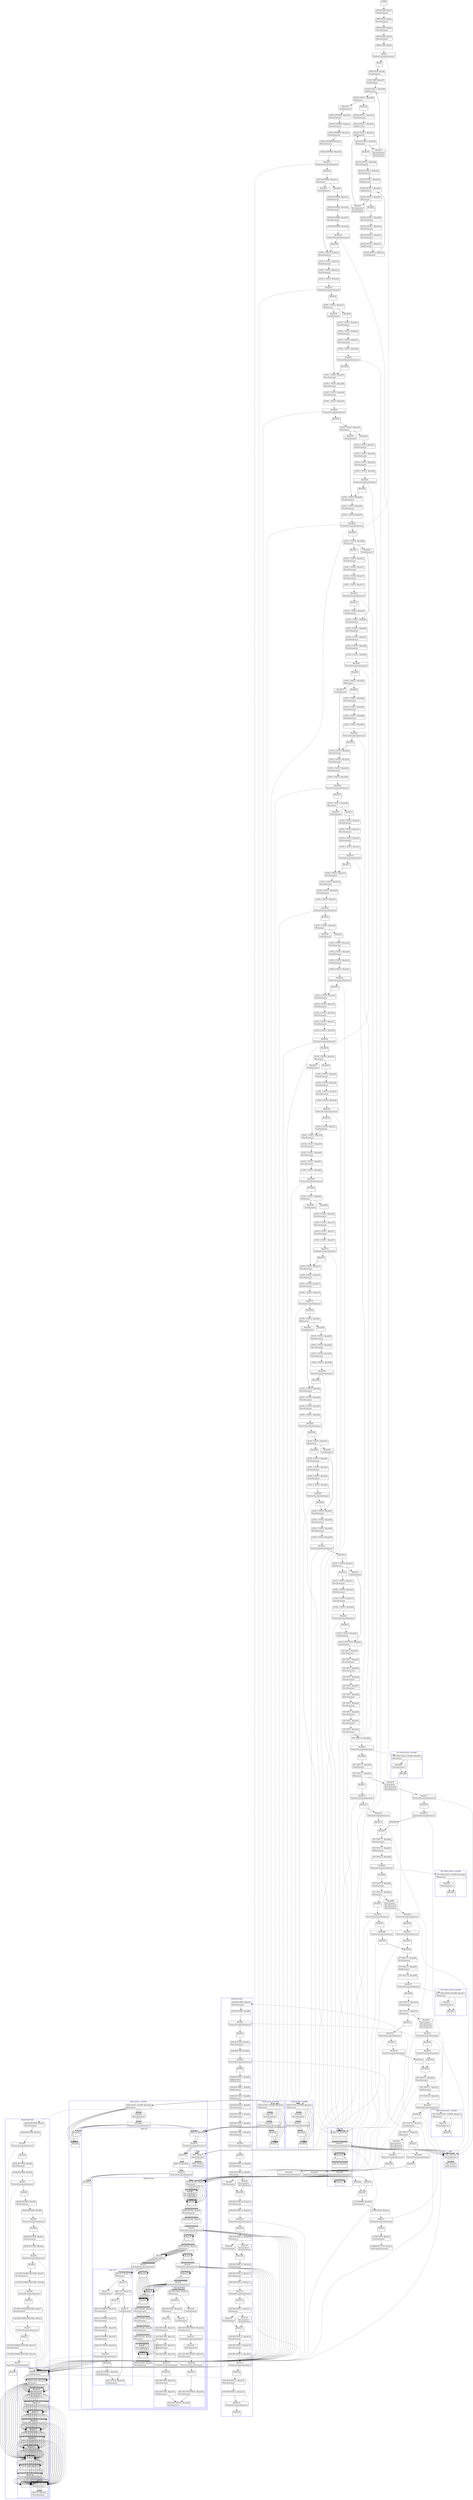 digraph Cfg {
compound=true;
node [
shape = "record"
]

edge [
arrowtail = "empty"
]
Block0 [
label = "{START|}"
]
Block1 [
label = "{OPEN-FILES. Block1|OpenStatement\l}"
]
Block2 [
label = "{OPEN-FILES. Block2|MoveStatement\l}"
]
Block3 [
label = "{OPEN-FILES. Block3|MoveStatement\l}"
]
Block4 [
label = "{OPEN-FILES. Block4|MoveStatement\l}"
]
Block5 [
label = "{OPEN-FILES. Block5|}"
]
Block6 [
label = "{Block6|PerformProcedureStatement\l}"
]
subgraph cluster_1{
color = blue;
label = "HEAD-ROUTINE";
Block51 [
label = "{HEAD-ROUTINE. Block51|MoveStatement\l}"
]
Block52 [
label = "{HEAD-ROUTINE. Block52|}"
]
Block53 [
label = "{Block53|PerformProcedureStatement\l}"
]
subgraph cluster_7{
color = blue;
label = "WRITE-LINE";
Block127 [
label = "{WRITE-LINE. Block127|AddStatement\l}"
]
Block128 [
label = "{WRITE-LINE. Block128|IfStatement\l}"
]
Block129 [
label = "{Block129|MoveStatement\lMoveStatement\lWriteStatement\lMoveStatement\l}"
]
Block130 [
label = "{Block130|PerformProcedureStatement\l}"
]
subgraph cluster_21{
color = blue;
label = "WRT-LN";
Block140 [
label = "{WRT-LN. Block140|WriteStatement\l}"
]
Block141 [
label = "{WRT-LN. Block141|MoveStatement\l}"
]
Block140 -> Block141

}
Block130 -> Block140 [style=dashed]

Block131 [
label = "{Block131|MoveStatement\l}"
]
Block132 [
label = "{Block132|PerformProcedureStatement\l}"
]
subgraph cluster_22{
color = blue;
label = "WRT-LN";
Block140 [
label = "{WRT-LN. Block140|WriteStatement\l}"
]
Block141 [
label = "{WRT-LN. Block141|MoveStatement\l}"
]
Block140 -> Block141

}
Block132 -> Block140 [style=dashed]

Block133 [
label = "{Block133|MoveStatement\l}"
]
Block134 [
label = "{Block134|PerformProcedureStatement\l}"
]
subgraph cluster_23{
color = blue;
label = "WRT-LN";
Block140 [
label = "{WRT-LN. Block140|WriteStatement\l}"
]
Block141 [
label = "{WRT-LN. Block141|MoveStatement\l}"
]
Block140 -> Block141

}
Block134 -> Block140 [style=dashed]

Block135 [
label = "{Block135|MoveStatement\lMoveStatement\l}"
]
Block136 [
label = "{Block136|}"
]
Block137 [
label = "{WRITE-LINE. Block137|}"
]
Block138 [
label = "{Block138|PerformProcedureStatement\l}"
]
subgraph cluster_24{
color = blue;
label = "WRT-LN";
Block140 [
label = "{WRT-LN. Block140|WriteStatement\l}"
]
Block141 [
label = "{WRT-LN. Block141|MoveStatement\l}"
]
Block140 -> Block141

}
Block138 -> Block140 [style=dashed]

Block139 [
label = "{Block139|}"
]
Block127 -> Block128
Block128 -> Block129
Block128 -> Block136
Block129 -> Block130
Block130 -> Block131
Block131 -> Block132
Block132 -> Block133
Block133 -> Block134
Block134 -> Block135
Block135 -> Block136
Block136 -> Block137
Block137 -> Block138
Block138 -> Block139

}
Block53 -> Block127 [style=dashed]

Block54 [
label = "{Block54|}"
]
Block55 [
label = "{HEAD-ROUTINE. Block55|MoveStatement\l}"
]
Block56 [
label = "{HEAD-ROUTINE. Block56|}"
]
Block57 [
label = "{Block57|PerformProcedureStatement\l}"
]
subgraph cluster_8{
color = blue;
label = "WRITE-LINE";
Block127 [
label = "{WRITE-LINE. Block127|AddStatement\l}"
]
Block128 [
label = "{WRITE-LINE. Block128|IfStatement\l}"
]
Block129 [
label = "{Block129|MoveStatement\lMoveStatement\lWriteStatement\lMoveStatement\l}"
]
Block130 [
label = "{Block130|PerformProcedureStatement\l}"
]
Block130 -> Block140 [style=dashed]

Block131 [
label = "{Block131|MoveStatement\l}"
]
Block132 [
label = "{Block132|PerformProcedureStatement\l}"
]
Block132 -> Block140 [style=dashed]

Block133 [
label = "{Block133|MoveStatement\l}"
]
Block134 [
label = "{Block134|PerformProcedureStatement\l}"
]
Block134 -> Block140 [style=dashed]

Block135 [
label = "{Block135|MoveStatement\lMoveStatement\l}"
]
Block136 [
label = "{Block136|}"
]
Block137 [
label = "{WRITE-LINE. Block137|}"
]
Block138 [
label = "{Block138|PerformProcedureStatement\l}"
]
Block138 -> Block140 [style=dashed]

Block139 [
label = "{Block139|}"
]
Block127 -> Block128
Block128 -> Block129
Block128 -> Block136
Block129 -> Block130
Block130 -> Block131
Block131 -> Block132
Block132 -> Block133
Block133 -> Block134
Block134 -> Block135
Block135 -> Block136
Block136 -> Block137
Block137 -> Block138
Block138 -> Block139

}
Block57 -> Block127 [style=dashed]

Block58 [
label = "{Block58|}"
]
Block59 [
label = "{HEAD-ROUTINE. Block59|MoveStatement\l}"
]
Block60 [
label = "{HEAD-ROUTINE. Block60|}"
]
Block61 [
label = "{Block61|PerformProcedureStatement\l}"
]
subgraph cluster_9{
color = blue;
label = "WRITE-LINE";
Block127 [
label = "{WRITE-LINE. Block127|AddStatement\l}"
]
Block128 [
label = "{WRITE-LINE. Block128|IfStatement\l}"
]
Block129 [
label = "{Block129|MoveStatement\lMoveStatement\lWriteStatement\lMoveStatement\l}"
]
Block130 [
label = "{Block130|PerformProcedureStatement\l}"
]
Block130 -> Block140 [style=dashed]

Block131 [
label = "{Block131|MoveStatement\l}"
]
Block132 [
label = "{Block132|PerformProcedureStatement\l}"
]
Block132 -> Block140 [style=dashed]

Block133 [
label = "{Block133|MoveStatement\l}"
]
Block134 [
label = "{Block134|PerformProcedureStatement\l}"
]
Block134 -> Block140 [style=dashed]

Block135 [
label = "{Block135|MoveStatement\lMoveStatement\l}"
]
Block136 [
label = "{Block136|}"
]
Block137 [
label = "{WRITE-LINE. Block137|}"
]
Block138 [
label = "{Block138|PerformProcedureStatement\l}"
]
Block138 -> Block140 [style=dashed]

Block139 [
label = "{Block139|}"
]
Block127 -> Block128
Block128 -> Block129
Block128 -> Block136
Block129 -> Block130
Block130 -> Block131
Block131 -> Block132
Block132 -> Block133
Block133 -> Block134
Block134 -> Block135
Block135 -> Block136
Block136 -> Block137
Block137 -> Block138
Block138 -> Block139

}
Block61 -> Block127 [style=dashed]

Block62 [
label = "{Block62|}"
]
Block63 [
label = "{HEAD-ROUTINE. Block63|MoveStatement\l}"
]
Block64 [
label = "{HEAD-ROUTINE. Block64|}"
]
Block65 [
label = "{Block65|PerformProcedureStatement\l}"
]
subgraph cluster_10{
color = blue;
label = "WRITE-LINE";
Block127 [
label = "{WRITE-LINE. Block127|AddStatement\l}"
]
Block128 [
label = "{WRITE-LINE. Block128|IfStatement\l}"
]
Block129 [
label = "{Block129|MoveStatement\lMoveStatement\lWriteStatement\lMoveStatement\l}"
]
Block130 [
label = "{Block130|PerformProcedureStatement\l}"
]
Block130 -> Block140 [style=dashed]

Block131 [
label = "{Block131|MoveStatement\l}"
]
Block132 [
label = "{Block132|PerformProcedureStatement\l}"
]
Block132 -> Block140 [style=dashed]

Block133 [
label = "{Block133|MoveStatement\l}"
]
Block134 [
label = "{Block134|PerformProcedureStatement\l}"
]
Block134 -> Block140 [style=dashed]

Block135 [
label = "{Block135|MoveStatement\lMoveStatement\l}"
]
Block136 [
label = "{Block136|}"
]
Block137 [
label = "{WRITE-LINE. Block137|}"
]
Block138 [
label = "{Block138|PerformProcedureStatement\l}"
]
Block138 -> Block140 [style=dashed]

Block139 [
label = "{Block139|}"
]
Block127 -> Block128
Block128 -> Block129
Block128 -> Block136
Block129 -> Block130
Block130 -> Block131
Block131 -> Block132
Block132 -> Block133
Block133 -> Block134
Block134 -> Block135
Block135 -> Block136
Block136 -> Block137
Block137 -> Block138
Block138 -> Block139

}
Block65 -> Block127 [style=dashed]

Block66 [
label = "{Block66|}"
]
Block67 [
label = "{COLUMN-NAMES-ROUTINE. Block67|MoveStatement\l}"
]
Block68 [
label = "{COLUMN-NAMES-ROUTINE. Block68|}"
]
Block69 [
label = "{Block69|PerformProcedureStatement\l}"
]
subgraph cluster_11{
color = blue;
label = "WRITE-LINE";
Block127 [
label = "{WRITE-LINE. Block127|AddStatement\l}"
]
Block128 [
label = "{WRITE-LINE. Block128|IfStatement\l}"
]
Block129 [
label = "{Block129|MoveStatement\lMoveStatement\lWriteStatement\lMoveStatement\l}"
]
Block130 [
label = "{Block130|PerformProcedureStatement\l}"
]
Block130 -> Block140 [style=dashed]

Block131 [
label = "{Block131|MoveStatement\l}"
]
Block132 [
label = "{Block132|PerformProcedureStatement\l}"
]
Block132 -> Block140 [style=dashed]

Block133 [
label = "{Block133|MoveStatement\l}"
]
Block134 [
label = "{Block134|PerformProcedureStatement\l}"
]
Block134 -> Block140 [style=dashed]

Block135 [
label = "{Block135|MoveStatement\lMoveStatement\l}"
]
Block136 [
label = "{Block136|}"
]
Block137 [
label = "{WRITE-LINE. Block137|}"
]
Block138 [
label = "{Block138|PerformProcedureStatement\l}"
]
Block138 -> Block140 [style=dashed]

Block139 [
label = "{Block139|}"
]
Block127 -> Block128
Block128 -> Block129
Block128 -> Block136
Block129 -> Block130
Block130 -> Block131
Block131 -> Block132
Block132 -> Block133
Block133 -> Block134
Block134 -> Block135
Block135 -> Block136
Block136 -> Block137
Block137 -> Block138
Block138 -> Block139

}
Block69 -> Block127 [style=dashed]

Block70 [
label = "{Block70|}"
]
Block71 [
label = "{COLUMN-NAMES-ROUTINE. Block71|MoveStatement\l}"
]
Block72 [
label = "{COLUMN-NAMES-ROUTINE. Block72|}"
]
Block73 [
label = "{Block73|PerformProcedureStatement\l}"
]
subgraph cluster_12{
color = blue;
label = "WRITE-LINE";
Block127 [
label = "{WRITE-LINE. Block127|AddStatement\l}"
]
Block128 [
label = "{WRITE-LINE. Block128|IfStatement\l}"
]
Block129 [
label = "{Block129|MoveStatement\lMoveStatement\lWriteStatement\lMoveStatement\l}"
]
Block130 [
label = "{Block130|PerformProcedureStatement\l}"
]
Block130 -> Block140 [style=dashed]

Block131 [
label = "{Block131|MoveStatement\l}"
]
Block132 [
label = "{Block132|PerformProcedureStatement\l}"
]
Block132 -> Block140 [style=dashed]

Block133 [
label = "{Block133|MoveStatement\l}"
]
Block134 [
label = "{Block134|PerformProcedureStatement\l}"
]
Block134 -> Block140 [style=dashed]

Block135 [
label = "{Block135|MoveStatement\lMoveStatement\l}"
]
Block136 [
label = "{Block136|}"
]
Block137 [
label = "{WRITE-LINE. Block137|}"
]
Block138 [
label = "{Block138|PerformProcedureStatement\l}"
]
Block138 -> Block140 [style=dashed]

Block139 [
label = "{Block139|}"
]
Block127 -> Block128
Block128 -> Block129
Block128 -> Block136
Block129 -> Block130
Block130 -> Block131
Block131 -> Block132
Block132 -> Block133
Block133 -> Block134
Block134 -> Block135
Block135 -> Block136
Block136 -> Block137
Block137 -> Block138
Block138 -> Block139

}
Block73 -> Block127 [style=dashed]

Block74 [
label = "{Block74|}"
]
Block75 [
label = "{COLUMN-NAMES-ROUTINE. Block75|MoveStatement\l}"
]
Block76 [
label = "{COLUMN-NAMES-ROUTINE. Block76|}"
]
Block77 [
label = "{Block77|PerformProcedureStatement\l}"
]
subgraph cluster_13{
color = blue;
label = "WRITE-LINE";
Block127 [
label = "{WRITE-LINE. Block127|AddStatement\l}"
]
Block128 [
label = "{WRITE-LINE. Block128|IfStatement\l}"
]
Block129 [
label = "{Block129|MoveStatement\lMoveStatement\lWriteStatement\lMoveStatement\l}"
]
Block130 [
label = "{Block130|PerformProcedureStatement\l}"
]
Block130 -> Block140 [style=dashed]

Block131 [
label = "{Block131|MoveStatement\l}"
]
Block132 [
label = "{Block132|PerformProcedureStatement\l}"
]
Block132 -> Block140 [style=dashed]

Block133 [
label = "{Block133|MoveStatement\l}"
]
Block134 [
label = "{Block134|PerformProcedureStatement\l}"
]
Block134 -> Block140 [style=dashed]

Block135 [
label = "{Block135|MoveStatement\lMoveStatement\l}"
]
Block136 [
label = "{Block136|}"
]
Block137 [
label = "{WRITE-LINE. Block137|}"
]
Block138 [
label = "{Block138|PerformProcedureStatement\l}"
]
Block138 -> Block140 [style=dashed]

Block139 [
label = "{Block139|}"
]
Block127 -> Block128
Block128 -> Block129
Block128 -> Block136
Block129 -> Block130
Block130 -> Block131
Block131 -> Block132
Block132 -> Block133
Block133 -> Block134
Block134 -> Block135
Block135 -> Block136
Block136 -> Block137
Block137 -> Block138
Block138 -> Block139

}
Block77 -> Block127 [style=dashed]

Block78 [
label = "{Block78|}"
]
Block51 -> Block52
Block52 -> Block53
Block53 -> Block54
Block54 -> Block55
Block55 -> Block56
Block56 -> Block57
Block57 -> Block58
Block58 -> Block59
Block59 -> Block60
Block60 -> Block61
Block61 -> Block62
Block62 -> Block63
Block63 -> Block64
Block64 -> Block65
Block65 -> Block66
Block66 -> Block67
Block67 -> Block68
Block68 -> Block69
Block69 -> Block70
Block70 -> Block71
Block71 -> Block72
Block72 -> Block73
Block73 -> Block74
Block74 -> Block75
Block75 -> Block76
Block76 -> Block77
Block77 -> Block78

}
Block6 -> Block51 [style=dashed]

Block7 [
label = "{Block7|}"
]
Block8 [
label = "{OPEN-FILES. Block8|GotoStatement\l}"
]
Block187 [
label = "{CCVS1-EXIT. Block187|ExitStatement\l}"
]
Block188 [
label = "{BUILD-LEVEL-1. Block188|AddStatement\l}"
]
Block189 [
label = "{BUILD-LEVEL-1. Block189|IfStatement\l}"
]
Block190 [
label = "{Block190|GotoStatement\l}"
]
Block214 [
label = "{CHECK-ENTRIES. Block214|MoveStatement\l}"
]
Block215 [
label = "{CHECK-ENTRIES. Block215|MoveStatement\l}"
]
Block216 [
label = "{CHECK-ENTRIES. Block216|MoveStatement\l}"
]
Block217 [
label = "{CHECK-ENTRIES. Block217|MoveStatement\l}"
]
Block218 [
label = "{CHECK-ENTRIES. Block218|}"
]
Block219 [
label = "{Block219|PerformProcedureStatement\l}"
]
subgraph cluster_30{
color = blue;
label = "FIND-LEVEL-1-ENTRY";
Block280 [
label = "{FIND-LEVEL-1-ENTRY. Block280|IfStatement\l}"
]
Block281 [
label = "{Block281|MoveStatement\l}"
]
Block282 [
label = "{Block282|PerformProcedureStatement\l}"
]
subgraph cluster_38{
color = blue;
label = "PASS-TH";
Block430 [
label = "{PASS-TH. Block430|}"
]
Block431 [
label = "{Block431|PerformProcedureStatement\l}"
]
subgraph cluster_57{
color = blue;
label = "PASS";
Block20 [
label = "{PASS. Block20|MoveStatement\l}"
]
Block21 [
label = "{PASS. Block21|AddStatement\l}"
]
Block20 -> Block21

}
Block431 -> Block20 [style=dashed]

Block432 [
label = "{Block432|}"
]
Block433 [
label = "{PASS-TH. Block433|}"
]
Block434 [
label = "{Block434|PerformProcedureStatement\l}"
]
subgraph cluster_58{
color = blue;
label = "PRINT-DETAIL";
Block27 [
label = "{PRINT-DETAIL. Block27|IfStatement\l}"
]
Block28 [
label = "{Block28|MoveStatement\lMoveStatement\l}"
]
Block29 [
label = "{Block29|}"
]
Block30 [
label = "{PRINT-DETAIL. Block30|MoveStatement\l}"
]
Block31 [
label = "{PRINT-DETAIL. Block31|}"
]
Block32 [
label = "{Block32|PerformProcedureStatement\l}"
]
subgraph cluster_3{
color = blue;
label = "WRITE-LINE";
Block127 [
label = "{WRITE-LINE. Block127|AddStatement\l}"
]
Block128 [
label = "{WRITE-LINE. Block128|IfStatement\l}"
]
Block129 [
label = "{Block129|MoveStatement\lMoveStatement\lWriteStatement\lMoveStatement\l}"
]
Block130 [
label = "{Block130|PerformProcedureStatement\l}"
]
Block130 -> Block140 [style=dashed]

Block131 [
label = "{Block131|MoveStatement\l}"
]
Block132 [
label = "{Block132|PerformProcedureStatement\l}"
]
Block132 -> Block140 [style=dashed]

Block133 [
label = "{Block133|MoveStatement\l}"
]
Block134 [
label = "{Block134|PerformProcedureStatement\l}"
]
Block134 -> Block140 [style=dashed]

Block135 [
label = "{Block135|MoveStatement\lMoveStatement\l}"
]
Block136 [
label = "{Block136|}"
]
Block137 [
label = "{WRITE-LINE. Block137|}"
]
Block138 [
label = "{Block138|PerformProcedureStatement\l}"
]
Block138 -> Block140 [style=dashed]

Block139 [
label = "{Block139|}"
]
Block127 -> Block128
Block128 -> Block129
Block128 -> Block136
Block129 -> Block130
Block130 -> Block131
Block131 -> Block132
Block132 -> Block133
Block133 -> Block134
Block134 -> Block135
Block135 -> Block136
Block136 -> Block137
Block137 -> Block138
Block138 -> Block139

}
Block32 -> Block127 [style=dashed]

Block33 [
label = "{Block33|}"
]
Block34 [
label = "{PRINT-DETAIL. Block34|IfStatement\l}"
]
Block35 [
label = "{Block35|}"
]
Block36 [
label = "{Block36|PerformProcedureStatement\l}"
]
subgraph cluster_4{
color = blue;
label = "WRITE-LINE";
Block127 [
label = "{WRITE-LINE. Block127|AddStatement\l}"
]
Block128 [
label = "{WRITE-LINE. Block128|IfStatement\l}"
]
Block129 [
label = "{Block129|MoveStatement\lMoveStatement\lWriteStatement\lMoveStatement\l}"
]
Block130 [
label = "{Block130|PerformProcedureStatement\l}"
]
Block130 -> Block140 [style=dashed]

Block131 [
label = "{Block131|MoveStatement\l}"
]
Block132 [
label = "{Block132|PerformProcedureStatement\l}"
]
Block132 -> Block140 [style=dashed]

Block133 [
label = "{Block133|MoveStatement\l}"
]
Block134 [
label = "{Block134|PerformProcedureStatement\l}"
]
Block134 -> Block140 [style=dashed]

Block135 [
label = "{Block135|MoveStatement\lMoveStatement\l}"
]
Block136 [
label = "{Block136|}"
]
Block137 [
label = "{WRITE-LINE. Block137|}"
]
Block138 [
label = "{Block138|PerformProcedureStatement\l}"
]
Block138 -> Block140 [style=dashed]

Block139 [
label = "{Block139|}"
]
Block127 -> Block128
Block128 -> Block129
Block128 -> Block136
Block129 -> Block130
Block130 -> Block131
Block131 -> Block132
Block132 -> Block133
Block133 -> Block134
Block134 -> Block135
Block135 -> Block136
Block136 -> Block137
Block137 -> Block138
Block138 -> Block139

}
Block36 -> Block127 [style=dashed]

Block37 [
label = "{Block37|}"
]
Block38 [
label = "{Block38|PerformProcedureStatement\l}"
]
subgraph cluster_5{
color = blue;
label = "FAIL-ROUTINE";
Block145 [
label = "{FAIL-ROUTINE. Block145|IfStatement\l}"
]
Block146 [
label = "{Block146|GotoStatement\l}"
]
Block162 [
label = "{FAIL-ROUTINE-WRITE. Block162|MoveStatement\l}"
]
Block163 [
label = "{Block163|PerformProcedureStatement\l}"
]
subgraph cluster_27{
color = blue;
label = "WRITE-LINE";
Block127 [
label = "{WRITE-LINE. Block127|AddStatement\l}"
]
Block128 [
label = "{WRITE-LINE. Block128|IfStatement\l}"
]
Block129 [
label = "{Block129|MoveStatement\lMoveStatement\lWriteStatement\lMoveStatement\l}"
]
Block130 [
label = "{Block130|PerformProcedureStatement\l}"
]
Block130 -> Block140 [style=dashed]

Block131 [
label = "{Block131|MoveStatement\l}"
]
Block132 [
label = "{Block132|PerformProcedureStatement\l}"
]
Block132 -> Block140 [style=dashed]

Block133 [
label = "{Block133|MoveStatement\l}"
]
Block134 [
label = "{Block134|PerformProcedureStatement\l}"
]
Block134 -> Block140 [style=dashed]

Block135 [
label = "{Block135|MoveStatement\lMoveStatement\l}"
]
Block136 [
label = "{Block136|}"
]
Block137 [
label = "{WRITE-LINE. Block137|}"
]
Block138 [
label = "{Block138|PerformProcedureStatement\l}"
]
Block138 -> Block140 [style=dashed]

Block139 [
label = "{Block139|}"
]
Block127 -> Block128
Block128 -> Block129
Block128 -> Block136
Block129 -> Block130
Block130 -> Block131
Block131 -> Block132
Block132 -> Block133
Block133 -> Block134
Block134 -> Block135
Block135 -> Block136
Block136 -> Block137
Block137 -> Block138
Block138 -> Block139

}
Block163 -> Block127 [style=dashed]

Block164 [
label = "{Block164|MoveStatement\l}"
]
Block165 [
label = "{FAIL-ROUTINE-WRITE. Block165|MoveStatement\l}"
]
Block166 [
label = "{Block166|PerformProcedureStatement\l}"
]
subgraph cluster_28{
color = blue;
label = "WRITE-LINE";
Block127 [
label = "{WRITE-LINE. Block127|AddStatement\l}"
]
Block128 [
label = "{WRITE-LINE. Block128|IfStatement\l}"
]
Block129 [
label = "{Block129|MoveStatement\lMoveStatement\lWriteStatement\lMoveStatement\l}"
]
Block130 [
label = "{Block130|PerformProcedureStatement\l}"
]
Block130 -> Block140 [style=dashed]

Block131 [
label = "{Block131|MoveStatement\l}"
]
Block132 [
label = "{Block132|PerformProcedureStatement\l}"
]
Block132 -> Block140 [style=dashed]

Block133 [
label = "{Block133|MoveStatement\l}"
]
Block134 [
label = "{Block134|PerformProcedureStatement\l}"
]
Block134 -> Block140 [style=dashed]

Block135 [
label = "{Block135|MoveStatement\lMoveStatement\l}"
]
Block136 [
label = "{Block136|}"
]
Block137 [
label = "{WRITE-LINE. Block137|}"
]
Block138 [
label = "{Block138|PerformProcedureStatement\l}"
]
Block138 -> Block140 [style=dashed]

Block139 [
label = "{Block139|}"
]
Block127 -> Block128
Block128 -> Block129
Block128 -> Block136
Block129 -> Block130
Block130 -> Block131
Block131 -> Block132
Block132 -> Block133
Block133 -> Block134
Block134 -> Block135
Block135 -> Block136
Block136 -> Block137
Block137 -> Block138
Block138 -> Block139

}
Block166 -> Block127 [style=dashed]

Block167 [
label = "{Block167|}"
]
Block168 [
label = "{FAIL-ROUTINE-WRITE. Block168|MoveStatement\l}"
]
Block169 [
label = "{FAIL-ROUTINE-EX. Block169|ExitStatement\l}"
]
Block148 [
label = "{Block148|}"
]
Block149 [
label = "{FAIL-ROUTINE. Block149|IfStatement\l}"
]
Block150 [
label = "{Block150|GotoStatement\l}"
]
Block152 [
label = "{Block152|}"
]
Block153 [
label = "{FAIL-ROUTINE. Block153|MoveStatement\l}"
]
Block154 [
label = "{FAIL-ROUTINE. Block154|MoveStatement\l}"
]
Block155 [
label = "{FAIL-ROUTINE. Block155|MoveStatement\l}"
]
Block156 [
label = "{FAIL-ROUTINE. Block156|}"
]
Block157 [
label = "{Block157|PerformProcedureStatement\l}"
]
subgraph cluster_26{
color = blue;
label = "WRITE-LINE";
Block127 [
label = "{WRITE-LINE. Block127|AddStatement\l}"
]
Block128 [
label = "{WRITE-LINE. Block128|IfStatement\l}"
]
Block129 [
label = "{Block129|MoveStatement\lMoveStatement\lWriteStatement\lMoveStatement\l}"
]
Block130 [
label = "{Block130|PerformProcedureStatement\l}"
]
Block130 -> Block140 [style=dashed]

Block131 [
label = "{Block131|MoveStatement\l}"
]
Block132 [
label = "{Block132|PerformProcedureStatement\l}"
]
Block132 -> Block140 [style=dashed]

Block133 [
label = "{Block133|MoveStatement\l}"
]
Block134 [
label = "{Block134|PerformProcedureStatement\l}"
]
Block134 -> Block140 [style=dashed]

Block135 [
label = "{Block135|MoveStatement\lMoveStatement\l}"
]
Block136 [
label = "{Block136|}"
]
Block137 [
label = "{WRITE-LINE. Block137|}"
]
Block138 [
label = "{Block138|PerformProcedureStatement\l}"
]
Block138 -> Block140 [style=dashed]

Block139 [
label = "{Block139|}"
]
Block127 -> Block128
Block128 -> Block129
Block128 -> Block136
Block129 -> Block130
Block130 -> Block131
Block131 -> Block132
Block132 -> Block133
Block133 -> Block134
Block134 -> Block135
Block135 -> Block136
Block136 -> Block137
Block137 -> Block138
Block138 -> Block139

}
Block157 -> Block127 [style=dashed]

Block158 [
label = "{Block158|}"
]
Block159 [
label = "{FAIL-ROUTINE. Block159|MoveStatement\l}"
]
Block160 [
label = "{FAIL-ROUTINE. Block160|GotoStatement\l}"
]
Block145 -> Block146
Block145 -> Block148
Block146 -> Block162
Block162 -> Block163
Block163 -> Block164
Block164 -> Block165
Block165 -> Block166
Block166 -> Block167
Block167 -> Block168
Block168 -> Block169
Block148 -> Block149
Block149 -> Block150
Block149 -> Block152
Block150 -> Block162
Block152 -> Block153
Block153 -> Block154
Block154 -> Block155
Block155 -> Block156
Block156 -> Block157
Block157 -> Block158
Block158 -> Block159
Block159 -> Block160
Block160 -> Block169

}
Block38 -> Block145 [style=dashed]

Block39 [
label = "{Block39|}"
]
Block43 [
label = "{Block43|}"
]
Block44 [
label = "{PRINT-DETAIL. Block44|MoveStatement\l}"
]
Block45 [
label = "{PRINT-DETAIL. Block45|MoveStatement\l}"
]
Block46 [
label = "{PRINT-DETAIL. Block46|MoveStatement\l}"
]
Block47 [
label = "{PRINT-DETAIL. Block47|IfStatement\l}"
]
Block48 [
label = "{Block48|MoveStatement\l}"
]
Block49 [
label = "{Block49|}"
]
Block50 [
label = "{PRINT-DETAIL. Block50|MoveStatement\l}"
]
Block40 [
label = "{Block40|ElseCondition\l}"
]
Block41 [
label = "{Block41|PerformProcedureStatement\l}"
]
subgraph cluster_6{
color = blue;
label = "BAIL-OUT";
Block170 [
label = "{BAIL-OUT. Block170|IfStatement\l}"
]
Block171 [
label = "{Block171|GotoStatement\l}"
]
Block178 [
label = "{BAIL-OUT-WRITE. Block178|MoveStatement\l}"
]
Block179 [
label = "{BAIL-OUT-WRITE. Block179|MoveStatement\l}"
]
Block180 [
label = "{BAIL-OUT-WRITE. Block180|MoveStatement\l}"
]
Block181 [
label = "{BAIL-OUT-WRITE. Block181|MoveStatement\l}"
]
Block182 [
label = "{BAIL-OUT-WRITE. Block182|}"
]
Block183 [
label = "{Block183|PerformProcedureStatement\l}"
]
subgraph cluster_29{
color = blue;
label = "WRITE-LINE";
Block127 [
label = "{WRITE-LINE. Block127|AddStatement\l}"
]
Block128 [
label = "{WRITE-LINE. Block128|IfStatement\l}"
]
Block129 [
label = "{Block129|MoveStatement\lMoveStatement\lWriteStatement\lMoveStatement\l}"
]
Block130 [
label = "{Block130|PerformProcedureStatement\l}"
]
Block130 -> Block140 [style=dashed]

Block131 [
label = "{Block131|MoveStatement\l}"
]
Block132 [
label = "{Block132|PerformProcedureStatement\l}"
]
Block132 -> Block140 [style=dashed]

Block133 [
label = "{Block133|MoveStatement\l}"
]
Block134 [
label = "{Block134|PerformProcedureStatement\l}"
]
Block134 -> Block140 [style=dashed]

Block135 [
label = "{Block135|MoveStatement\lMoveStatement\l}"
]
Block136 [
label = "{Block136|}"
]
Block137 [
label = "{WRITE-LINE. Block137|}"
]
Block138 [
label = "{Block138|PerformProcedureStatement\l}"
]
Block138 -> Block140 [style=dashed]

Block139 [
label = "{Block139|}"
]
Block127 -> Block128
Block128 -> Block129
Block128 -> Block136
Block129 -> Block130
Block130 -> Block131
Block131 -> Block132
Block132 -> Block133
Block133 -> Block134
Block134 -> Block135
Block135 -> Block136
Block136 -> Block137
Block137 -> Block138
Block138 -> Block139

}
Block183 -> Block127 [style=dashed]

Block184 [
label = "{Block184|}"
]
Block185 [
label = "{BAIL-OUT-WRITE. Block185|MoveStatement\l}"
]
Block186 [
label = "{BAIL-OUT-EX. Block186|ExitStatement\l}"
]
Block173 [
label = "{Block173|}"
]
Block174 [
label = "{BAIL-OUT. Block174|IfStatement\l}"
]
Block175 [
label = "{Block175|GotoStatement\l}"
]
Block177 [
label = "{Block177|}"
]
Block170 -> Block171
Block170 -> Block173
Block171 -> Block178
Block178 -> Block179
Block179 -> Block180
Block180 -> Block181
Block181 -> Block182
Block182 -> Block183
Block183 -> Block184
Block184 -> Block185
Block185 -> Block186
Block173 -> Block174
Block174 -> Block175
Block174 -> Block177
Block175 -> Block186
Block177 -> Block178

}
Block41 -> Block170 [style=dashed]

Block42 [
label = "{Block42|}"
]
Block27 -> Block28
Block27 -> Block29
Block28 -> Block29
Block29 -> Block30
Block30 -> Block31
Block31 -> Block32
Block32 -> Block33
Block33 -> Block34
Block34 -> Block35
Block34 -> Block40
Block35 -> Block36
Block36 -> Block37
Block37 -> Block38
Block38 -> Block39
Block39 -> Block43
Block43 -> Block44
Block44 -> Block45
Block45 -> Block46
Block46 -> Block47
Block47 -> Block48
Block47 -> Block49
Block48 -> Block49
Block49 -> Block50
Block40 -> Block41
Block41 -> Block42
Block42 -> Block43

}
Block434 -> Block27 [style=dashed]

Block435 [
label = "{Block435|}"
]
Block430 -> Block431
Block431 -> Block432
Block432 -> Block433
Block433 -> Block434
Block434 -> Block435

}
Block282 -> Block430 [style=dashed]

Block283 [
label = "{Block283|}"
]
Block284 [
label = "{Block284|}"
]
Block280 -> Block281
Block280 -> Block284
Block281 -> Block282
Block282 -> Block283
Block283 -> Block284

}
Block219 -> Block280 [style=dashed]

Block220 [
label = "{Block220|}"
]
Block221 [
label = "{CHECK-ENTRIES. Block221|IfStatement\l}"
]
Block222 [
label = "{Block222|GotoStatement\l}"
]
Block231 [
label = "{LEVEL-1-TEST-2. Block231|MoveStatement\l}"
]
Block232 [
label = "{LEVEL-1-TEST-2. Block232|MoveStatement\l}"
]
Block233 [
label = "{LEVEL-1-TEST-2. Block233|MoveStatement\l}"
]
Block234 [
label = "{LEVEL-1-TEST-2. Block234|}"
]
Block235 [
label = "{Block235|PerformProcedureStatement\l}"
]
subgraph cluster_32{
color = blue;
label = "FIND-LEVEL-1-ENTRY";
Block280 [
label = "{FIND-LEVEL-1-ENTRY. Block280|IfStatement\l}"
]
Block281 [
label = "{Block281|MoveStatement\l}"
]
Block282 [
label = "{Block282|PerformProcedureStatement\l}"
]
Block282 -> Block430 [style=dashed]

Block283 [
label = "{Block283|}"
]
Block284 [
label = "{Block284|}"
]
Block280 -> Block281
Block280 -> Block284
Block281 -> Block282
Block282 -> Block283
Block283 -> Block284

}
Block235 -> Block280 [style=dashed]

Block236 [
label = "{Block236|}"
]
Block237 [
label = "{LEVEL-1-TEST-2. Block237|IfStatement\l}"
]
Block238 [
label = "{Block238|GotoStatement\l}"
]
Block247 [
label = "{LEVEL-1-TEST-3. Block247|MoveStatement\l}"
]
Block248 [
label = "{LEVEL-1-TEST-3. Block248|MoveStatement\l}"
]
Block249 [
label = "{LEVEL-1-TEST-3. Block249|MoveStatement\l}"
]
Block250 [
label = "{LEVEL-1-TEST-3. Block250|}"
]
Block251 [
label = "{Block251|PerformProcedureStatement\l}"
]
subgraph cluster_34{
color = blue;
label = "FIND-LEVEL-1-ENTRY";
Block280 [
label = "{FIND-LEVEL-1-ENTRY. Block280|IfStatement\l}"
]
Block281 [
label = "{Block281|MoveStatement\l}"
]
Block282 [
label = "{Block282|PerformProcedureStatement\l}"
]
Block282 -> Block430 [style=dashed]

Block283 [
label = "{Block283|}"
]
Block284 [
label = "{Block284|}"
]
Block280 -> Block281
Block280 -> Block284
Block281 -> Block282
Block282 -> Block283
Block283 -> Block284

}
Block251 -> Block280 [style=dashed]

Block252 [
label = "{Block252|}"
]
Block253 [
label = "{LEVEL-1-TEST-3. Block253|IfStatement\l}"
]
Block254 [
label = "{Block254|GotoStatement\l}"
]
Block263 [
label = "{LEVEL-1-TEST-4. Block263|MoveStatement\l}"
]
Block264 [
label = "{LEVEL-1-TEST-4. Block264|MoveStatement\l}"
]
Block265 [
label = "{LEVEL-1-TEST-4. Block265|}"
]
Block266 [
label = "{Block266|PerformProcedureStatement\l}"
]
subgraph cluster_36{
color = blue;
label = "FIND-LEVEL-1-ENTRY";
Block280 [
label = "{FIND-LEVEL-1-ENTRY. Block280|IfStatement\l}"
]
Block281 [
label = "{Block281|MoveStatement\l}"
]
Block282 [
label = "{Block282|PerformProcedureStatement\l}"
]
Block282 -> Block430 [style=dashed]

Block283 [
label = "{Block283|}"
]
Block284 [
label = "{Block284|}"
]
Block280 -> Block281
Block280 -> Block284
Block281 -> Block282
Block282 -> Block283
Block283 -> Block284

}
Block266 -> Block280 [style=dashed]

Block267 [
label = "{Block267|}"
]
Block268 [
label = "{LEVEL-1-TEST-4. Block268|IfStatement\l}"
]
Block269 [
label = "{Block269|GotoStatement\l}"
]
Block285 [
label = "{LEVEL-2-TEST-1. Block285|MoveStatement\l}"
]
Block286 [
label = "{LEVEL-2-TEST-1. Block286|MoveStatement\l}"
]
Block287 [
label = "{LEVEL-2-TEST-1. Block287|MoveStatement\l}"
]
Block288 [
label = "{LEVEL-2-TEST-1. Block288|MoveStatement\l}"
]
Block289 [
label = "{LEVEL-2-TEST-1. Block289|}"
]
Block290 [
label = "{Block290|PerformProcedureStatement\l}"
]
subgraph cluster_39{
color = blue;
label = "FIND-LEVEL-2-ENTRY";
Block353 [
label = "{FIND-LEVEL-2-ENTRY. Block353|IfStatement\l}"
]
Block354 [
label = "{Block354|MoveStatement\l}"
]
Block355 [
label = "{Block355|PerformProcedureStatement\l}"
]
subgraph cluster_47{
color = blue;
label = "PASS-TH";
Block430 [
label = "{PASS-TH. Block430|}"
]
Block431 [
label = "{Block431|PerformProcedureStatement\l}"
]
Block431 -> Block20 [style=dashed]

Block432 [
label = "{Block432|}"
]
Block433 [
label = "{PASS-TH. Block433|}"
]
Block434 [
label = "{Block434|PerformProcedureStatement\l}"
]
Block434 -> Block27 [style=dashed]

Block435 [
label = "{Block435|}"
]
Block430 -> Block431
Block431 -> Block432
Block432 -> Block433
Block433 -> Block434
Block434 -> Block435

}
Block355 -> Block430 [style=dashed]

Block356 [
label = "{Block356|}"
]
Block357 [
label = "{Block357|}"
]
Block353 -> Block354
Block353 -> Block357
Block354 -> Block355
Block355 -> Block356
Block356 -> Block357

}
Block290 -> Block353 [style=dashed]

Block291 [
label = "{Block291|}"
]
Block292 [
label = "{LEVEL-2-TEST-1. Block292|IfStatement\l}"
]
Block293 [
label = "{Block293|GotoStatement\l}"
]
Block302 [
label = "{LEVEL-2-TEST-2. Block302|MoveStatement\l}"
]
Block303 [
label = "{LEVEL-2-TEST-2. Block303|MoveStatement\l}"
]
Block304 [
label = "{LEVEL-2-TEST-2. Block304|MoveStatement\l}"
]
Block305 [
label = "{LEVEL-2-TEST-2. Block305|}"
]
Block306 [
label = "{Block306|PerformProcedureStatement\l}"
]
subgraph cluster_41{
color = blue;
label = "FIND-LEVEL-2-ENTRY";
Block353 [
label = "{FIND-LEVEL-2-ENTRY. Block353|IfStatement\l}"
]
Block354 [
label = "{Block354|MoveStatement\l}"
]
Block355 [
label = "{Block355|PerformProcedureStatement\l}"
]
Block355 -> Block430 [style=dashed]

Block356 [
label = "{Block356|}"
]
Block357 [
label = "{Block357|}"
]
Block353 -> Block354
Block353 -> Block357
Block354 -> Block355
Block355 -> Block356
Block356 -> Block357

}
Block306 -> Block353 [style=dashed]

Block307 [
label = "{Block307|}"
]
Block308 [
label = "{LEVEL-2-TEST-2. Block308|IfStatement\l}"
]
Block309 [
label = "{Block309|GotoStatement\l}"
]
Block318 [
label = "{LEVEL-2-TEST-3. Block318|MoveStatement\l}"
]
Block319 [
label = "{LEVEL-2-TEST-3. Block319|MoveStatement\l}"
]
Block320 [
label = "{LEVEL-2-TEST-3. Block320|MoveStatement\l}"
]
Block321 [
label = "{LEVEL-2-TEST-3. Block321|}"
]
Block322 [
label = "{Block322|PerformProcedureStatement\l}"
]
subgraph cluster_43{
color = blue;
label = "FIND-LEVEL-2-ENTRY";
Block353 [
label = "{FIND-LEVEL-2-ENTRY. Block353|IfStatement\l}"
]
Block354 [
label = "{Block354|MoveStatement\l}"
]
Block355 [
label = "{Block355|PerformProcedureStatement\l}"
]
Block355 -> Block430 [style=dashed]

Block356 [
label = "{Block356|}"
]
Block357 [
label = "{Block357|}"
]
Block353 -> Block354
Block353 -> Block357
Block354 -> Block355
Block355 -> Block356
Block356 -> Block357

}
Block322 -> Block353 [style=dashed]

Block323 [
label = "{Block323|}"
]
Block324 [
label = "{LEVEL-2-TEST-3. Block324|IfStatement\l}"
]
Block325 [
label = "{Block325|GotoStatement\l}"
]
Block334 [
label = "{LEVEL-2-TEST-4. Block334|MoveStatement\l}"
]
Block335 [
label = "{LEVEL-2-TEST-4. Block335|MoveStatement\l}"
]
Block336 [
label = "{LEVEL-2-TEST-4. Block336|MoveStatement\l}"
]
Block337 [
label = "{LEVEL-2-TEST-4. Block337|MoveStatement\l}"
]
Block338 [
label = "{LEVEL-2-TEST-4. Block338|}"
]
Block339 [
label = "{Block339|PerformProcedureStatement\l}"
]
subgraph cluster_45{
color = blue;
label = "FIND-LEVEL-2-ENTRY";
Block353 [
label = "{FIND-LEVEL-2-ENTRY. Block353|IfStatement\l}"
]
Block354 [
label = "{Block354|MoveStatement\l}"
]
Block355 [
label = "{Block355|PerformProcedureStatement\l}"
]
Block355 -> Block430 [style=dashed]

Block356 [
label = "{Block356|}"
]
Block357 [
label = "{Block357|}"
]
Block353 -> Block354
Block353 -> Block357
Block354 -> Block355
Block355 -> Block356
Block356 -> Block357

}
Block339 -> Block353 [style=dashed]

Block340 [
label = "{Block340|}"
]
Block341 [
label = "{LEVEL-2-TEST-4. Block341|IfStatement\l}"
]
Block342 [
label = "{Block342|GotoStatement\l}"
]
Block358 [
label = "{LEVEL-3-TEST-1. Block358|MoveStatement\l}"
]
Block359 [
label = "{LEVEL-3-TEST-1. Block359|MoveStatement\l}"
]
Block360 [
label = "{LEVEL-3-TEST-1. Block360|MoveStatement\l}"
]
Block361 [
label = "{LEVEL-3-TEST-1. Block361|MoveStatement\l}"
]
Block362 [
label = "{LEVEL-3-TEST-1. Block362|}"
]
Block363 [
label = "{Block363|PerformProcedureStatement\l}"
]
subgraph cluster_48{
color = blue;
label = "FIND-LEVEL-3-ENTRY";
Block425 [
label = "{FIND-LEVEL-3-ENTRY. Block425|IfStatement\l}"
]
Block426 [
label = "{Block426|MoveStatement\l}"
]
Block427 [
label = "{Block427|PerformProcedureStatement\l}"
]
subgraph cluster_56{
color = blue;
label = "PASS-TH";
Block430 [
label = "{PASS-TH. Block430|}"
]
Block431 [
label = "{Block431|PerformProcedureStatement\l}"
]
Block431 -> Block20 [style=dashed]

Block432 [
label = "{Block432|}"
]
Block433 [
label = "{PASS-TH. Block433|}"
]
Block434 [
label = "{Block434|PerformProcedureStatement\l}"
]
Block434 -> Block27 [style=dashed]

Block435 [
label = "{Block435|}"
]
Block430 -> Block431
Block431 -> Block432
Block432 -> Block433
Block433 -> Block434
Block434 -> Block435

}
Block427 -> Block430 [style=dashed]

Block428 [
label = "{Block428|}"
]
Block429 [
label = "{Block429|}"
]
Block425 -> Block426
Block425 -> Block429
Block426 -> Block427
Block427 -> Block428
Block428 -> Block429

}
Block363 -> Block425 [style=dashed]

Block364 [
label = "{Block364|}"
]
Block365 [
label = "{LEVEL-3-TEST-1. Block365|IfStatement\l}"
]
Block366 [
label = "{Block366|GotoStatement\l}"
]
Block375 [
label = "{LEVEL-3-TEST-2. Block375|MoveStatement\l}"
]
Block376 [
label = "{LEVEL-3-TEST-2. Block376|MoveStatement\l}"
]
Block377 [
label = "{LEVEL-3-TEST-2. Block377|MoveStatement\l}"
]
Block378 [
label = "{LEVEL-3-TEST-2. Block378|}"
]
Block379 [
label = "{Block379|PerformProcedureStatement\l}"
]
subgraph cluster_50{
color = blue;
label = "FIND-LEVEL-3-ENTRY";
Block425 [
label = "{FIND-LEVEL-3-ENTRY. Block425|IfStatement\l}"
]
Block426 [
label = "{Block426|MoveStatement\l}"
]
Block427 [
label = "{Block427|PerformProcedureStatement\l}"
]
Block427 -> Block430 [style=dashed]

Block428 [
label = "{Block428|}"
]
Block429 [
label = "{Block429|}"
]
Block425 -> Block426
Block425 -> Block429
Block426 -> Block427
Block427 -> Block428
Block428 -> Block429

}
Block379 -> Block425 [style=dashed]

Block380 [
label = "{Block380|}"
]
Block381 [
label = "{LEVEL-3-TEST-2. Block381|IfStatement\l}"
]
Block382 [
label = "{Block382|GotoStatement\l}"
]
Block391 [
label = "{LEVEL-3-TEST-3. Block391|MoveStatement\l}"
]
Block392 [
label = "{LEVEL-3-TEST-3. Block392|MoveStatement\l}"
]
Block393 [
label = "{LEVEL-3-TEST-3. Block393|MoveStatement\l}"
]
Block394 [
label = "{LEVEL-3-TEST-3. Block394|}"
]
Block395 [
label = "{Block395|PerformProcedureStatement\l}"
]
subgraph cluster_52{
color = blue;
label = "FIND-LEVEL-3-ENTRY";
Block425 [
label = "{FIND-LEVEL-3-ENTRY. Block425|IfStatement\l}"
]
Block426 [
label = "{Block426|MoveStatement\l}"
]
Block427 [
label = "{Block427|PerformProcedureStatement\l}"
]
Block427 -> Block430 [style=dashed]

Block428 [
label = "{Block428|}"
]
Block429 [
label = "{Block429|}"
]
Block425 -> Block426
Block425 -> Block429
Block426 -> Block427
Block427 -> Block428
Block428 -> Block429

}
Block395 -> Block425 [style=dashed]

Block396 [
label = "{Block396|}"
]
Block397 [
label = "{LEVEL-3-TEST-3. Block397|IfStatement\l}"
]
Block398 [
label = "{Block398|GotoStatement\l}"
]
Block407 [
label = "{LEVEL-3-TEST-4. Block407|MoveStatement\l}"
]
Block408 [
label = "{LEVEL-3-TEST-4. Block408|MoveStatement\l}"
]
Block409 [
label = "{LEVEL-3-TEST-4. Block409|MoveStatement\l}"
]
Block410 [
label = "{LEVEL-3-TEST-4. Block410|}"
]
Block411 [
label = "{Block411|PerformProcedureStatement\l}"
]
subgraph cluster_54{
color = blue;
label = "FIND-LEVEL-3-ENTRY";
Block425 [
label = "{FIND-LEVEL-3-ENTRY. Block425|IfStatement\l}"
]
Block426 [
label = "{Block426|MoveStatement\l}"
]
Block427 [
label = "{Block427|PerformProcedureStatement\l}"
]
Block427 -> Block430 [style=dashed]

Block428 [
label = "{Block428|}"
]
Block429 [
label = "{Block429|}"
]
Block425 -> Block426
Block425 -> Block429
Block426 -> Block427
Block427 -> Block428
Block428 -> Block429

}
Block411 -> Block425 [style=dashed]

Block412 [
label = "{Block412|}"
]
Block413 [
label = "{LEVEL-3-TEST-4. Block413|IfStatement\l}"
]
Block414 [
label = "{Block414|GotoStatement\l}"
]
Block442 [
label = "{END-3LEVEL-TEST. Block442|ExitStatement\l}"
]
Block443 [
label = "{TH7-INIT-1. Block443|MoveStatement\l}"
]
Block444 [
label = "{TH7-INIT-1. Block444|MoveStatement\l}"
]
Block445 [
label = "{TH7-INIT-1. Block445|MoveStatement\l}"
]
Block446 [
label = "{TH7-INIT-1. Block446|MoveStatement\l}"
]
Block447 [
label = "{TH7-INIT-1. Block447|MoveStatement\l}"
]
Block448 [
label = "{TH7-INIT-1. Block448|MoveStatement\l}"
]
Block449 [
label = "{TH7-INIT-1. Block449|MoveStatement\l}"
]
Block450 [
label = "{TH7-INIT-1. Block450|MoveStatement\l}"
]
Block451 [
label = "{TH7-INIT-1. Block451|MoveStatement\l}"
]
Block452 [
label = "{TH7-INIT-1. Block452|GotoStatement\l}"
]
Block462 [
label = "{TH7-TEST-1-0. Block462|}"
]
Block463 [
label = "{Block463|PerformProcedureStatement\l}"
]
subgraph cluster_63{
color = blue;
label = "TH7-FIND-LEVEL-4-ENTRY";
Block467 [
label = "{TH7-FIND-LEVEL-4-ENTRY. Block467|IfStatement\l}"
]
Block468 [
label = "{Block468|MoveStatement\l}"
]
Block469 [
label = "{Block469|}"
]
Block467 -> Block468
Block467 -> Block469
Block468 -> Block469

}
Block463 -> Block467 [style=dashed]

Block464 [
label = "{Block464|}"
]
Block465 [
label = "{TH7-TEST-1-0. Block465|GotoStatement\l}"
]
Block470 [
label = "{TH7-TEST-1-1. Block470|IfStatement\l}"
]
Block471 [
label = "{Block471|}"
]
Block472 [
label = "{Block472|PerformProcedureStatement\l}"
]
subgraph cluster_64{
color = blue;
label = "PASS";
Block20 [
label = "{PASS. Block20|MoveStatement\l}"
]
Block21 [
label = "{PASS. Block21|AddStatement\l}"
]
Block20 -> Block21

}
Block472 -> Block20 [style=dashed]

Block473 [
label = "{Block473|}"
]
Block474 [
label = "{Block474|PerformProcedureStatement\l}"
]
subgraph cluster_65{
color = blue;
label = "PRINT-DETAIL";
Block27 [
label = "{PRINT-DETAIL. Block27|IfStatement\l}"
]
Block28 [
label = "{Block28|MoveStatement\lMoveStatement\l}"
]
Block29 [
label = "{Block29|}"
]
Block30 [
label = "{PRINT-DETAIL. Block30|MoveStatement\l}"
]
Block31 [
label = "{PRINT-DETAIL. Block31|}"
]
Block32 [
label = "{Block32|PerformProcedureStatement\l}"
]
Block32 -> Block127 [style=dashed]

Block33 [
label = "{Block33|}"
]
Block34 [
label = "{PRINT-DETAIL. Block34|IfStatement\l}"
]
Block35 [
label = "{Block35|}"
]
Block36 [
label = "{Block36|PerformProcedureStatement\l}"
]
Block36 -> Block127 [style=dashed]

Block37 [
label = "{Block37|}"
]
Block38 [
label = "{Block38|PerformProcedureStatement\l}"
]
Block38 -> Block145 [style=dashed]

Block39 [
label = "{Block39|}"
]
Block43 [
label = "{Block43|}"
]
Block44 [
label = "{PRINT-DETAIL. Block44|MoveStatement\l}"
]
Block45 [
label = "{PRINT-DETAIL. Block45|MoveStatement\l}"
]
Block46 [
label = "{PRINT-DETAIL. Block46|MoveStatement\l}"
]
Block47 [
label = "{PRINT-DETAIL. Block47|IfStatement\l}"
]
Block48 [
label = "{Block48|MoveStatement\l}"
]
Block49 [
label = "{Block49|}"
]
Block50 [
label = "{PRINT-DETAIL. Block50|MoveStatement\l}"
]
Block40 [
label = "{Block40|ElseCondition\l}"
]
Block41 [
label = "{Block41|PerformProcedureStatement\l}"
]
Block41 -> Block170 [style=dashed]

Block42 [
label = "{Block42|}"
]
Block27 -> Block28
Block27 -> Block29
Block28 -> Block29
Block29 -> Block30
Block30 -> Block31
Block31 -> Block32
Block32 -> Block33
Block33 -> Block34
Block34 -> Block35
Block34 -> Block40
Block35 -> Block36
Block36 -> Block37
Block37 -> Block38
Block38 -> Block39
Block39 -> Block43
Block43 -> Block44
Block44 -> Block45
Block45 -> Block46
Block46 -> Block47
Block47 -> Block48
Block47 -> Block49
Block48 -> Block49
Block49 -> Block50
Block40 -> Block41
Block41 -> Block42
Block42 -> Block43

}
Block474 -> Block27 [style=dashed]

Block475 [
label = "{Block475|}"
]
Block481 [
label = "{Block481|}"
]
Block482 [
label = "{TH7-TEST-1-1. Block482|MoveStatement\l}"
]
Block483 [
label = "{TH7-TEST-1-1. Block483|AddStatement\l}"
]
Block484 [
label = "{TH7-TEST-2-0. Block484|}"
]
Block485 [
label = "{Block485|PerformProcedureStatement\l}"
]
subgraph cluster_68{
color = blue;
label = "TH7-FIND-LEVEL-5-ENTRY";
Block489 [
label = "{TH7-FIND-LEVEL-5-ENTRY. Block489|IfStatement\l}"
]
Block490 [
label = "{Block490|MoveStatement\l}"
]
Block491 [
label = "{Block491|}"
]
Block489 -> Block490
Block489 -> Block491
Block490 -> Block491

}
Block485 -> Block489 [style=dashed]

Block486 [
label = "{Block486|}"
]
Block487 [
label = "{TH7-TEST-2-0. Block487|GotoStatement\l}"
]
Block492 [
label = "{TH7-TEST-2-1. Block492|IfStatement\l}"
]
Block493 [
label = "{Block493|}"
]
Block494 [
label = "{Block494|PerformProcedureStatement\l}"
]
subgraph cluster_69{
color = blue;
label = "PASS";
Block20 [
label = "{PASS. Block20|MoveStatement\l}"
]
Block21 [
label = "{PASS. Block21|AddStatement\l}"
]
Block20 -> Block21

}
Block494 -> Block20 [style=dashed]

Block495 [
label = "{Block495|}"
]
Block496 [
label = "{Block496|PerformProcedureStatement\l}"
]
subgraph cluster_70{
color = blue;
label = "PRINT-DETAIL";
Block27 [
label = "{PRINT-DETAIL. Block27|IfStatement\l}"
]
Block28 [
label = "{Block28|MoveStatement\lMoveStatement\l}"
]
Block29 [
label = "{Block29|}"
]
Block30 [
label = "{PRINT-DETAIL. Block30|MoveStatement\l}"
]
Block31 [
label = "{PRINT-DETAIL. Block31|}"
]
Block32 [
label = "{Block32|PerformProcedureStatement\l}"
]
Block32 -> Block127 [style=dashed]

Block33 [
label = "{Block33|}"
]
Block34 [
label = "{PRINT-DETAIL. Block34|IfStatement\l}"
]
Block35 [
label = "{Block35|}"
]
Block36 [
label = "{Block36|PerformProcedureStatement\l}"
]
Block36 -> Block127 [style=dashed]

Block37 [
label = "{Block37|}"
]
Block38 [
label = "{Block38|PerformProcedureStatement\l}"
]
Block38 -> Block145 [style=dashed]

Block39 [
label = "{Block39|}"
]
Block43 [
label = "{Block43|}"
]
Block44 [
label = "{PRINT-DETAIL. Block44|MoveStatement\l}"
]
Block45 [
label = "{PRINT-DETAIL. Block45|MoveStatement\l}"
]
Block46 [
label = "{PRINT-DETAIL. Block46|MoveStatement\l}"
]
Block47 [
label = "{PRINT-DETAIL. Block47|IfStatement\l}"
]
Block48 [
label = "{Block48|MoveStatement\l}"
]
Block49 [
label = "{Block49|}"
]
Block50 [
label = "{PRINT-DETAIL. Block50|MoveStatement\l}"
]
Block40 [
label = "{Block40|ElseCondition\l}"
]
Block41 [
label = "{Block41|PerformProcedureStatement\l}"
]
Block41 -> Block170 [style=dashed]

Block42 [
label = "{Block42|}"
]
Block27 -> Block28
Block27 -> Block29
Block28 -> Block29
Block29 -> Block30
Block30 -> Block31
Block31 -> Block32
Block32 -> Block33
Block33 -> Block34
Block34 -> Block35
Block34 -> Block40
Block35 -> Block36
Block36 -> Block37
Block37 -> Block38
Block38 -> Block39
Block39 -> Block43
Block43 -> Block44
Block44 -> Block45
Block45 -> Block46
Block46 -> Block47
Block47 -> Block48
Block47 -> Block49
Block48 -> Block49
Block49 -> Block50
Block40 -> Block41
Block41 -> Block42
Block42 -> Block43

}
Block496 -> Block27 [style=dashed]

Block497 [
label = "{Block497|}"
]
Block503 [
label = "{Block503|}"
]
Block504 [
label = "{TH7-TEST-2-1. Block504|MoveStatement\l}"
]
Block505 [
label = "{TH7-TEST-2-1. Block505|AddStatement\l}"
]
Block506 [
label = "{TH7-TEST-3-0. Block506|}"
]
Block507 [
label = "{Block507|PerformProcedureStatement\l}"
]
subgraph cluster_73{
color = blue;
label = "TH7-FIND-LEVEL-6-ENTRY";
Block511 [
label = "{TH7-FIND-LEVEL-6-ENTRY. Block511|IfStatement\l}"
]
Block512 [
label = "{Block512|MoveStatement\l}"
]
Block513 [
label = "{Block513|}"
]
Block511 -> Block512
Block511 -> Block513
Block512 -> Block513

}
Block507 -> Block511 [style=dashed]

Block508 [
label = "{Block508|}"
]
Block509 [
label = "{TH7-TEST-3-0. Block509|GotoStatement\l}"
]
Block514 [
label = "{TH7-TEST-3-1. Block514|IfStatement\l}"
]
Block515 [
label = "{Block515|}"
]
Block516 [
label = "{Block516|PerformProcedureStatement\l}"
]
subgraph cluster_74{
color = blue;
label = "PASS";
Block20 [
label = "{PASS. Block20|MoveStatement\l}"
]
Block21 [
label = "{PASS. Block21|AddStatement\l}"
]
Block20 -> Block21

}
Block516 -> Block20 [style=dashed]

Block517 [
label = "{Block517|}"
]
Block518 [
label = "{Block518|PerformProcedureStatement\l}"
]
subgraph cluster_75{
color = blue;
label = "PRINT-DETAIL";
Block27 [
label = "{PRINT-DETAIL. Block27|IfStatement\l}"
]
Block28 [
label = "{Block28|MoveStatement\lMoveStatement\l}"
]
Block29 [
label = "{Block29|}"
]
Block30 [
label = "{PRINT-DETAIL. Block30|MoveStatement\l}"
]
Block31 [
label = "{PRINT-DETAIL. Block31|}"
]
Block32 [
label = "{Block32|PerformProcedureStatement\l}"
]
Block32 -> Block127 [style=dashed]

Block33 [
label = "{Block33|}"
]
Block34 [
label = "{PRINT-DETAIL. Block34|IfStatement\l}"
]
Block35 [
label = "{Block35|}"
]
Block36 [
label = "{Block36|PerformProcedureStatement\l}"
]
Block36 -> Block127 [style=dashed]

Block37 [
label = "{Block37|}"
]
Block38 [
label = "{Block38|PerformProcedureStatement\l}"
]
Block38 -> Block145 [style=dashed]

Block39 [
label = "{Block39|}"
]
Block43 [
label = "{Block43|}"
]
Block44 [
label = "{PRINT-DETAIL. Block44|MoveStatement\l}"
]
Block45 [
label = "{PRINT-DETAIL. Block45|MoveStatement\l}"
]
Block46 [
label = "{PRINT-DETAIL. Block46|MoveStatement\l}"
]
Block47 [
label = "{PRINT-DETAIL. Block47|IfStatement\l}"
]
Block48 [
label = "{Block48|MoveStatement\l}"
]
Block49 [
label = "{Block49|}"
]
Block50 [
label = "{PRINT-DETAIL. Block50|MoveStatement\l}"
]
Block40 [
label = "{Block40|ElseCondition\l}"
]
Block41 [
label = "{Block41|PerformProcedureStatement\l}"
]
Block41 -> Block170 [style=dashed]

Block42 [
label = "{Block42|}"
]
Block27 -> Block28
Block27 -> Block29
Block28 -> Block29
Block29 -> Block30
Block30 -> Block31
Block31 -> Block32
Block32 -> Block33
Block33 -> Block34
Block34 -> Block35
Block34 -> Block40
Block35 -> Block36
Block36 -> Block37
Block37 -> Block38
Block38 -> Block39
Block39 -> Block43
Block43 -> Block44
Block44 -> Block45
Block45 -> Block46
Block46 -> Block47
Block47 -> Block48
Block47 -> Block49
Block48 -> Block49
Block49 -> Block50
Block40 -> Block41
Block41 -> Block42
Block42 -> Block43

}
Block518 -> Block27 [style=dashed]

Block519 [
label = "{Block519|}"
]
Block525 [
label = "{Block525|}"
]
Block526 [
label = "{TH7-TEST-3-1. Block526|MoveStatement\l}"
]
Block527 [
label = "{TH7-TEST-3-1. Block527|AddStatement\l}"
]
Block528 [
label = "{TH7-TEST-4-0. Block528|}"
]
Block529 [
label = "{Block529|PerformProcedureStatement\l}"
]
subgraph cluster_78{
color = blue;
label = "TH7-FIND-LEVEL-7-ENTRY";
Block533 [
label = "{TH7-FIND-LEVEL-7-ENTRY. Block533|IfStatement\l}"
]
Block534 [
label = "{Block534|MoveStatement\l}"
]
Block535 [
label = "{Block535|}"
]
Block533 -> Block534
Block533 -> Block535
Block534 -> Block535

}
Block529 -> Block533 [style=dashed]

Block530 [
label = "{Block530|}"
]
Block531 [
label = "{TH7-TEST-4-0. Block531|GotoStatement\l}"
]
Block536 [
label = "{TH7-TEST-4-1. Block536|IfStatement\l}"
]
Block537 [
label = "{Block537|}"
]
Block538 [
label = "{Block538|PerformProcedureStatement\l}"
]
subgraph cluster_79{
color = blue;
label = "PASS";
Block20 [
label = "{PASS. Block20|MoveStatement\l}"
]
Block21 [
label = "{PASS. Block21|AddStatement\l}"
]
Block20 -> Block21

}
Block538 -> Block20 [style=dashed]

Block539 [
label = "{Block539|}"
]
Block540 [
label = "{Block540|PerformProcedureStatement\l}"
]
subgraph cluster_80{
color = blue;
label = "PRINT-DETAIL";
Block27 [
label = "{PRINT-DETAIL. Block27|IfStatement\l}"
]
Block28 [
label = "{Block28|MoveStatement\lMoveStatement\l}"
]
Block29 [
label = "{Block29|}"
]
Block30 [
label = "{PRINT-DETAIL. Block30|MoveStatement\l}"
]
Block31 [
label = "{PRINT-DETAIL. Block31|}"
]
Block32 [
label = "{Block32|PerformProcedureStatement\l}"
]
Block32 -> Block127 [style=dashed]

Block33 [
label = "{Block33|}"
]
Block34 [
label = "{PRINT-DETAIL. Block34|IfStatement\l}"
]
Block35 [
label = "{Block35|}"
]
Block36 [
label = "{Block36|PerformProcedureStatement\l}"
]
Block36 -> Block127 [style=dashed]

Block37 [
label = "{Block37|}"
]
Block38 [
label = "{Block38|PerformProcedureStatement\l}"
]
Block38 -> Block145 [style=dashed]

Block39 [
label = "{Block39|}"
]
Block43 [
label = "{Block43|}"
]
Block44 [
label = "{PRINT-DETAIL. Block44|MoveStatement\l}"
]
Block45 [
label = "{PRINT-DETAIL. Block45|MoveStatement\l}"
]
Block46 [
label = "{PRINT-DETAIL. Block46|MoveStatement\l}"
]
Block47 [
label = "{PRINT-DETAIL. Block47|IfStatement\l}"
]
Block48 [
label = "{Block48|MoveStatement\l}"
]
Block49 [
label = "{Block49|}"
]
Block50 [
label = "{PRINT-DETAIL. Block50|MoveStatement\l}"
]
Block40 [
label = "{Block40|ElseCondition\l}"
]
Block41 [
label = "{Block41|PerformProcedureStatement\l}"
]
Block41 -> Block170 [style=dashed]

Block42 [
label = "{Block42|}"
]
Block27 -> Block28
Block27 -> Block29
Block28 -> Block29
Block29 -> Block30
Block30 -> Block31
Block31 -> Block32
Block32 -> Block33
Block33 -> Block34
Block34 -> Block35
Block34 -> Block40
Block35 -> Block36
Block36 -> Block37
Block37 -> Block38
Block38 -> Block39
Block39 -> Block43
Block43 -> Block44
Block44 -> Block45
Block45 -> Block46
Block46 -> Block47
Block47 -> Block48
Block47 -> Block49
Block48 -> Block49
Block49 -> Block50
Block40 -> Block41
Block41 -> Block42
Block42 -> Block43

}
Block540 -> Block27 [style=dashed]

Block541 [
label = "{Block541|}"
]
Block547 [
label = "{Block547|}"
]
Block548 [
label = "{CCVS-999999. Block548|GotoStatement\l}"
]
Block10 [
label = "{CLOSE-FILES. Block10|}"
]
Block11 [
label = "{Block11|PerformProcedureStatement\l}"
]
subgraph cluster_2{
color = blue;
label = "END-ROUTINE";
Block79 [
label = "{END-ROUTINE. Block79|MoveStatement\l}"
]
Block80 [
label = "{END-ROUTINE. Block80|}"
]
Block81 [
label = "{Block81|PerformProcedureStatement\l}"
]
subgraph cluster_14{
color = blue;
label = "WRITE-LINE";
Block127 [
label = "{WRITE-LINE. Block127|AddStatement\l}"
]
Block128 [
label = "{WRITE-LINE. Block128|IfStatement\l}"
]
Block129 [
label = "{Block129|MoveStatement\lMoveStatement\lWriteStatement\lMoveStatement\l}"
]
Block130 [
label = "{Block130|PerformProcedureStatement\l}"
]
Block130 -> Block140 [style=dashed]

Block131 [
label = "{Block131|MoveStatement\l}"
]
Block132 [
label = "{Block132|PerformProcedureStatement\l}"
]
Block132 -> Block140 [style=dashed]

Block133 [
label = "{Block133|MoveStatement\l}"
]
Block134 [
label = "{Block134|PerformProcedureStatement\l}"
]
Block134 -> Block140 [style=dashed]

Block135 [
label = "{Block135|MoveStatement\lMoveStatement\l}"
]
Block136 [
label = "{Block136|}"
]
Block137 [
label = "{WRITE-LINE. Block137|}"
]
Block138 [
label = "{Block138|PerformProcedureStatement\l}"
]
Block138 -> Block140 [style=dashed]

Block139 [
label = "{Block139|}"
]
Block127 -> Block128
Block128 -> Block129
Block128 -> Block136
Block129 -> Block130
Block130 -> Block131
Block131 -> Block132
Block132 -> Block133
Block133 -> Block134
Block134 -> Block135
Block135 -> Block136
Block136 -> Block137
Block137 -> Block138
Block138 -> Block139

}
Block81 -> Block127 [style=dashed]

Block82 [
label = "{Block82|}"
]
Block83 [
label = "{END-RTN-EXIT. Block83|MoveStatement\l}"
]
Block84 [
label = "{END-RTN-EXIT. Block84|}"
]
Block85 [
label = "{Block85|PerformProcedureStatement\l}"
]
subgraph cluster_15{
color = blue;
label = "WRITE-LINE";
Block127 [
label = "{WRITE-LINE. Block127|AddStatement\l}"
]
Block128 [
label = "{WRITE-LINE. Block128|IfStatement\l}"
]
Block129 [
label = "{Block129|MoveStatement\lMoveStatement\lWriteStatement\lMoveStatement\l}"
]
Block130 [
label = "{Block130|PerformProcedureStatement\l}"
]
Block130 -> Block140 [style=dashed]

Block131 [
label = "{Block131|MoveStatement\l}"
]
Block132 [
label = "{Block132|PerformProcedureStatement\l}"
]
Block132 -> Block140 [style=dashed]

Block133 [
label = "{Block133|MoveStatement\l}"
]
Block134 [
label = "{Block134|PerformProcedureStatement\l}"
]
Block134 -> Block140 [style=dashed]

Block135 [
label = "{Block135|MoveStatement\lMoveStatement\l}"
]
Block136 [
label = "{Block136|}"
]
Block137 [
label = "{WRITE-LINE. Block137|}"
]
Block138 [
label = "{Block138|PerformProcedureStatement\l}"
]
Block138 -> Block140 [style=dashed]

Block139 [
label = "{Block139|}"
]
Block127 -> Block128
Block128 -> Block129
Block128 -> Block136
Block129 -> Block130
Block130 -> Block131
Block131 -> Block132
Block132 -> Block133
Block133 -> Block134
Block134 -> Block135
Block135 -> Block136
Block136 -> Block137
Block137 -> Block138
Block138 -> Block139

}
Block85 -> Block127 [style=dashed]

Block86 [
label = "{Block86|}"
]
Block87 [
label = "{END-ROUTINE-1. Block87|AddStatement\lAddStatement\l}"
]
Block88 [
label = "{END-ROUTINE-1. Block88|AddStatement\l}"
]
Block89 [
label = "{END-ROUTINE-1. Block89|AddStatement\l}"
]
Block90 [
label = "{END-ROUTINE-1. Block90|MoveStatement\l}"
]
Block91 [
label = "{END-ROUTINE-1. Block91|MoveStatement\l}"
]
Block92 [
label = "{END-ROUTINE-1. Block92|MoveStatement\l}"
]
Block93 [
label = "{END-ROUTINE-1. Block93|MoveStatement\l}"
]
Block94 [
label = "{Block94|PerformProcedureStatement\l}"
]
subgraph cluster_16{
color = blue;
label = "WRITE-LINE";
Block127 [
label = "{WRITE-LINE. Block127|AddStatement\l}"
]
Block128 [
label = "{WRITE-LINE. Block128|IfStatement\l}"
]
Block129 [
label = "{Block129|MoveStatement\lMoveStatement\lWriteStatement\lMoveStatement\l}"
]
Block130 [
label = "{Block130|PerformProcedureStatement\l}"
]
Block130 -> Block140 [style=dashed]

Block131 [
label = "{Block131|MoveStatement\l}"
]
Block132 [
label = "{Block132|PerformProcedureStatement\l}"
]
Block132 -> Block140 [style=dashed]

Block133 [
label = "{Block133|MoveStatement\l}"
]
Block134 [
label = "{Block134|PerformProcedureStatement\l}"
]
Block134 -> Block140 [style=dashed]

Block135 [
label = "{Block135|MoveStatement\lMoveStatement\l}"
]
Block136 [
label = "{Block136|}"
]
Block137 [
label = "{WRITE-LINE. Block137|}"
]
Block138 [
label = "{Block138|PerformProcedureStatement\l}"
]
Block138 -> Block140 [style=dashed]

Block139 [
label = "{Block139|}"
]
Block127 -> Block128
Block128 -> Block129
Block128 -> Block136
Block129 -> Block130
Block130 -> Block131
Block131 -> Block132
Block132 -> Block133
Block133 -> Block134
Block134 -> Block135
Block135 -> Block136
Block136 -> Block137
Block137 -> Block138
Block138 -> Block139

}
Block94 -> Block127 [style=dashed]

Block95 [
label = "{Block95|}"
]
Block96 [
label = "{END-ROUTINE-12. Block96|MoveStatement\l}"
]
Block97 [
label = "{END-ROUTINE-12. Block97|IfStatement\l}"
]
Block98 [
label = "{Block98|MoveStatement\l}"
]
Block100 [
label = "{Block100|}"
]
Block101 [
label = "{END-ROUTINE-12. Block101|MoveStatement\l}"
]
Block102 [
label = "{END-ROUTINE-12. Block102|}"
]
Block103 [
label = "{Block103|PerformProcedureStatement\l}"
]
subgraph cluster_17{
color = blue;
label = "WRITE-LINE";
Block127 [
label = "{WRITE-LINE. Block127|AddStatement\l}"
]
Block128 [
label = "{WRITE-LINE. Block128|IfStatement\l}"
]
Block129 [
label = "{Block129|MoveStatement\lMoveStatement\lWriteStatement\lMoveStatement\l}"
]
Block130 [
label = "{Block130|PerformProcedureStatement\l}"
]
Block130 -> Block140 [style=dashed]

Block131 [
label = "{Block131|MoveStatement\l}"
]
Block132 [
label = "{Block132|PerformProcedureStatement\l}"
]
Block132 -> Block140 [style=dashed]

Block133 [
label = "{Block133|MoveStatement\l}"
]
Block134 [
label = "{Block134|PerformProcedureStatement\l}"
]
Block134 -> Block140 [style=dashed]

Block135 [
label = "{Block135|MoveStatement\lMoveStatement\l}"
]
Block136 [
label = "{Block136|}"
]
Block137 [
label = "{WRITE-LINE. Block137|}"
]
Block138 [
label = "{Block138|PerformProcedureStatement\l}"
]
Block138 -> Block140 [style=dashed]

Block139 [
label = "{Block139|}"
]
Block127 -> Block128
Block128 -> Block129
Block128 -> Block136
Block129 -> Block130
Block130 -> Block131
Block131 -> Block132
Block132 -> Block133
Block133 -> Block134
Block134 -> Block135
Block135 -> Block136
Block136 -> Block137
Block137 -> Block138
Block138 -> Block139

}
Block103 -> Block127 [style=dashed]

Block104 [
label = "{Block104|}"
]
Block105 [
label = "{END-ROUTINE-13. Block105|IfStatement\l}"
]
Block106 [
label = "{Block106|MoveStatement\l}"
]
Block108 [
label = "{Block108|}"
]
Block109 [
label = "{END-ROUTINE-13. Block109|MoveStatement\l}"
]
Block110 [
label = "{END-ROUTINE-13. Block110|MoveStatement\l}"
]
Block111 [
label = "{END-ROUTINE-13. Block111|}"
]
Block112 [
label = "{Block112|PerformProcedureStatement\l}"
]
subgraph cluster_18{
color = blue;
label = "WRITE-LINE";
Block127 [
label = "{WRITE-LINE. Block127|AddStatement\l}"
]
Block128 [
label = "{WRITE-LINE. Block128|IfStatement\l}"
]
Block129 [
label = "{Block129|MoveStatement\lMoveStatement\lWriteStatement\lMoveStatement\l}"
]
Block130 [
label = "{Block130|PerformProcedureStatement\l}"
]
Block130 -> Block140 [style=dashed]

Block131 [
label = "{Block131|MoveStatement\l}"
]
Block132 [
label = "{Block132|PerformProcedureStatement\l}"
]
Block132 -> Block140 [style=dashed]

Block133 [
label = "{Block133|MoveStatement\l}"
]
Block134 [
label = "{Block134|PerformProcedureStatement\l}"
]
Block134 -> Block140 [style=dashed]

Block135 [
label = "{Block135|MoveStatement\lMoveStatement\l}"
]
Block136 [
label = "{Block136|}"
]
Block137 [
label = "{WRITE-LINE. Block137|}"
]
Block138 [
label = "{Block138|PerformProcedureStatement\l}"
]
Block138 -> Block140 [style=dashed]

Block139 [
label = "{Block139|}"
]
Block127 -> Block128
Block128 -> Block129
Block128 -> Block136
Block129 -> Block130
Block130 -> Block131
Block131 -> Block132
Block132 -> Block133
Block133 -> Block134
Block134 -> Block135
Block135 -> Block136
Block136 -> Block137
Block137 -> Block138
Block138 -> Block139

}
Block112 -> Block127 [style=dashed]

Block113 [
label = "{Block113|}"
]
Block114 [
label = "{END-ROUTINE-13. Block114|IfStatement\l}"
]
Block115 [
label = "{Block115|MoveStatement\l}"
]
Block117 [
label = "{Block117|}"
]
Block118 [
label = "{END-ROUTINE-13. Block118|MoveStatement\l}"
]
Block119 [
label = "{END-ROUTINE-13. Block119|MoveStatement\l}"
]
Block120 [
label = "{END-ROUTINE-13. Block120|}"
]
Block121 [
label = "{Block121|PerformProcedureStatement\l}"
]
subgraph cluster_19{
color = blue;
label = "WRITE-LINE";
Block127 [
label = "{WRITE-LINE. Block127|AddStatement\l}"
]
Block128 [
label = "{WRITE-LINE. Block128|IfStatement\l}"
]
Block129 [
label = "{Block129|MoveStatement\lMoveStatement\lWriteStatement\lMoveStatement\l}"
]
Block130 [
label = "{Block130|PerformProcedureStatement\l}"
]
Block130 -> Block140 [style=dashed]

Block131 [
label = "{Block131|MoveStatement\l}"
]
Block132 [
label = "{Block132|PerformProcedureStatement\l}"
]
Block132 -> Block140 [style=dashed]

Block133 [
label = "{Block133|MoveStatement\l}"
]
Block134 [
label = "{Block134|PerformProcedureStatement\l}"
]
Block134 -> Block140 [style=dashed]

Block135 [
label = "{Block135|MoveStatement\lMoveStatement\l}"
]
Block136 [
label = "{Block136|}"
]
Block137 [
label = "{WRITE-LINE. Block137|}"
]
Block138 [
label = "{Block138|PerformProcedureStatement\l}"
]
Block138 -> Block140 [style=dashed]

Block139 [
label = "{Block139|}"
]
Block127 -> Block128
Block128 -> Block129
Block128 -> Block136
Block129 -> Block130
Block130 -> Block131
Block131 -> Block132
Block132 -> Block133
Block133 -> Block134
Block134 -> Block135
Block135 -> Block136
Block136 -> Block137
Block137 -> Block138
Block138 -> Block139

}
Block121 -> Block127 [style=dashed]

Block122 [
label = "{Block122|}"
]
Block123 [
label = "{END-ROUTINE-13. Block123|MoveStatement\l}"
]
Block124 [
label = "{END-ROUTINE-13. Block124|}"
]
Block125 [
label = "{Block125|PerformProcedureStatement\l}"
]
subgraph cluster_20{
color = blue;
label = "WRITE-LINE";
Block127 [
label = "{WRITE-LINE. Block127|AddStatement\l}"
]
Block128 [
label = "{WRITE-LINE. Block128|IfStatement\l}"
]
Block129 [
label = "{Block129|MoveStatement\lMoveStatement\lWriteStatement\lMoveStatement\l}"
]
Block130 [
label = "{Block130|PerformProcedureStatement\l}"
]
Block130 -> Block140 [style=dashed]

Block131 [
label = "{Block131|MoveStatement\l}"
]
Block132 [
label = "{Block132|PerformProcedureStatement\l}"
]
Block132 -> Block140 [style=dashed]

Block133 [
label = "{Block133|MoveStatement\l}"
]
Block134 [
label = "{Block134|PerformProcedureStatement\l}"
]
Block134 -> Block140 [style=dashed]

Block135 [
label = "{Block135|MoveStatement\lMoveStatement\l}"
]
Block136 [
label = "{Block136|}"
]
Block137 [
label = "{WRITE-LINE. Block137|}"
]
Block138 [
label = "{Block138|PerformProcedureStatement\l}"
]
Block138 -> Block140 [style=dashed]

Block139 [
label = "{Block139|}"
]
Block127 -> Block128
Block128 -> Block129
Block128 -> Block136
Block129 -> Block130
Block130 -> Block131
Block131 -> Block132
Block132 -> Block133
Block133 -> Block134
Block134 -> Block135
Block135 -> Block136
Block136 -> Block137
Block137 -> Block138
Block138 -> Block139

}
Block125 -> Block127 [style=dashed]

Block126 [
label = "{Block126|}"
]
Block116 [
label = "{Block116|ElseCondition\lMoveStatement\l}"
]
Block107 [
label = "{Block107|ElseCondition\lMoveStatement\l}"
]
Block99 [
label = "{Block99|ElseCondition\lMoveStatement\l}"
]
Block79 -> Block80
Block80 -> Block81
Block81 -> Block82
Block82 -> Block83
Block83 -> Block84
Block84 -> Block85
Block85 -> Block86
Block86 -> Block87
Block87 -> Block88
Block88 -> Block89
Block89 -> Block90
Block90 -> Block91
Block91 -> Block92
Block92 -> Block93
Block93 -> Block94
Block94 -> Block95
Block95 -> Block96
Block96 -> Block97
Block97 -> Block98
Block97 -> Block99
Block98 -> Block100
Block100 -> Block101
Block101 -> Block102
Block102 -> Block103
Block103 -> Block104
Block104 -> Block105
Block105 -> Block106
Block105 -> Block107
Block106 -> Block108
Block108 -> Block109
Block109 -> Block110
Block110 -> Block111
Block111 -> Block112
Block112 -> Block113
Block113 -> Block114
Block114 -> Block115
Block114 -> Block116
Block115 -> Block117
Block117 -> Block118
Block118 -> Block119
Block119 -> Block120
Block120 -> Block121
Block121 -> Block122
Block122 -> Block123
Block123 -> Block124
Block124 -> Block125
Block125 -> Block126
Block116 -> Block117
Block107 -> Block108
Block99 -> Block100

}
Block11 -> Block79 [style=dashed]

Block12 [
label = "{Block12|}"
]
Block13 [
label = "{CLOSE-FILES. Block13|CloseStatement\l}"
]
Block14 [
label = "{TERMINATE-CCVS. Block14|ExitProgramStatement\l}"
]
Block542 [
label = "{Block542|ElseCondition\lMoveStatement\lMoveStatement\lMoveStatement\l}"
]
Block543 [
label = "{Block543|PerformProcedureStatement\l}"
]
subgraph cluster_81{
color = blue;
label = "FAIL";
Block22 [
label = "{FAIL. Block22|MoveStatement\l}"
]
Block23 [
label = "{FAIL. Block23|AddStatement\l}"
]
Block22 -> Block23

}
Block543 -> Block22 [style=dashed]

Block544 [
label = "{Block544|}"
]
Block545 [
label = "{Block545|PerformProcedureStatement\l}"
]
subgraph cluster_82{
color = blue;
label = "PRINT-DETAIL";
Block27 [
label = "{PRINT-DETAIL. Block27|IfStatement\l}"
]
Block28 [
label = "{Block28|MoveStatement\lMoveStatement\l}"
]
Block29 [
label = "{Block29|}"
]
Block30 [
label = "{PRINT-DETAIL. Block30|MoveStatement\l}"
]
Block31 [
label = "{PRINT-DETAIL. Block31|}"
]
Block32 [
label = "{Block32|PerformProcedureStatement\l}"
]
Block32 -> Block127 [style=dashed]

Block33 [
label = "{Block33|}"
]
Block34 [
label = "{PRINT-DETAIL. Block34|IfStatement\l}"
]
Block35 [
label = "{Block35|}"
]
Block36 [
label = "{Block36|PerformProcedureStatement\l}"
]
Block36 -> Block127 [style=dashed]

Block37 [
label = "{Block37|}"
]
Block38 [
label = "{Block38|PerformProcedureStatement\l}"
]
Block38 -> Block145 [style=dashed]

Block39 [
label = "{Block39|}"
]
Block43 [
label = "{Block43|}"
]
Block44 [
label = "{PRINT-DETAIL. Block44|MoveStatement\l}"
]
Block45 [
label = "{PRINT-DETAIL. Block45|MoveStatement\l}"
]
Block46 [
label = "{PRINT-DETAIL. Block46|MoveStatement\l}"
]
Block47 [
label = "{PRINT-DETAIL. Block47|IfStatement\l}"
]
Block48 [
label = "{Block48|MoveStatement\l}"
]
Block49 [
label = "{Block49|}"
]
Block50 [
label = "{PRINT-DETAIL. Block50|MoveStatement\l}"
]
Block40 [
label = "{Block40|ElseCondition\l}"
]
Block41 [
label = "{Block41|PerformProcedureStatement\l}"
]
Block41 -> Block170 [style=dashed]

Block42 [
label = "{Block42|}"
]
Block27 -> Block28
Block27 -> Block29
Block28 -> Block29
Block29 -> Block30
Block30 -> Block31
Block31 -> Block32
Block32 -> Block33
Block33 -> Block34
Block34 -> Block35
Block34 -> Block40
Block35 -> Block36
Block36 -> Block37
Block37 -> Block38
Block38 -> Block39
Block39 -> Block43
Block43 -> Block44
Block44 -> Block45
Block45 -> Block46
Block46 -> Block47
Block47 -> Block48
Block47 -> Block49
Block48 -> Block49
Block49 -> Block50
Block40 -> Block41
Block41 -> Block42
Block42 -> Block43

}
Block545 -> Block27 [style=dashed]

Block546 [
label = "{Block546|}"
]
Block520 [
label = "{Block520|ElseCondition\lMoveStatement\lMoveStatement\lMoveStatement\l}"
]
Block521 [
label = "{Block521|PerformProcedureStatement\l}"
]
subgraph cluster_76{
color = blue;
label = "FAIL";
Block22 [
label = "{FAIL. Block22|MoveStatement\l}"
]
Block23 [
label = "{FAIL. Block23|AddStatement\l}"
]
Block22 -> Block23

}
Block521 -> Block22 [style=dashed]

Block522 [
label = "{Block522|}"
]
Block523 [
label = "{Block523|PerformProcedureStatement\l}"
]
subgraph cluster_77{
color = blue;
label = "PRINT-DETAIL";
Block27 [
label = "{PRINT-DETAIL. Block27|IfStatement\l}"
]
Block28 [
label = "{Block28|MoveStatement\lMoveStatement\l}"
]
Block29 [
label = "{Block29|}"
]
Block30 [
label = "{PRINT-DETAIL. Block30|MoveStatement\l}"
]
Block31 [
label = "{PRINT-DETAIL. Block31|}"
]
Block32 [
label = "{Block32|PerformProcedureStatement\l}"
]
Block32 -> Block127 [style=dashed]

Block33 [
label = "{Block33|}"
]
Block34 [
label = "{PRINT-DETAIL. Block34|IfStatement\l}"
]
Block35 [
label = "{Block35|}"
]
Block36 [
label = "{Block36|PerformProcedureStatement\l}"
]
Block36 -> Block127 [style=dashed]

Block37 [
label = "{Block37|}"
]
Block38 [
label = "{Block38|PerformProcedureStatement\l}"
]
Block38 -> Block145 [style=dashed]

Block39 [
label = "{Block39|}"
]
Block43 [
label = "{Block43|}"
]
Block44 [
label = "{PRINT-DETAIL. Block44|MoveStatement\l}"
]
Block45 [
label = "{PRINT-DETAIL. Block45|MoveStatement\l}"
]
Block46 [
label = "{PRINT-DETAIL. Block46|MoveStatement\l}"
]
Block47 [
label = "{PRINT-DETAIL. Block47|IfStatement\l}"
]
Block48 [
label = "{Block48|MoveStatement\l}"
]
Block49 [
label = "{Block49|}"
]
Block50 [
label = "{PRINT-DETAIL. Block50|MoveStatement\l}"
]
Block40 [
label = "{Block40|ElseCondition\l}"
]
Block41 [
label = "{Block41|PerformProcedureStatement\l}"
]
Block41 -> Block170 [style=dashed]

Block42 [
label = "{Block42|}"
]
Block27 -> Block28
Block27 -> Block29
Block28 -> Block29
Block29 -> Block30
Block30 -> Block31
Block31 -> Block32
Block32 -> Block33
Block33 -> Block34
Block34 -> Block35
Block34 -> Block40
Block35 -> Block36
Block36 -> Block37
Block37 -> Block38
Block38 -> Block39
Block39 -> Block43
Block43 -> Block44
Block44 -> Block45
Block45 -> Block46
Block46 -> Block47
Block47 -> Block48
Block47 -> Block49
Block48 -> Block49
Block49 -> Block50
Block40 -> Block41
Block41 -> Block42
Block42 -> Block43

}
Block523 -> Block27 [style=dashed]

Block524 [
label = "{Block524|}"
]
Block498 [
label = "{Block498|ElseCondition\lMoveStatement\lMoveStatement\lMoveStatement\l}"
]
Block499 [
label = "{Block499|PerformProcedureStatement\l}"
]
subgraph cluster_71{
color = blue;
label = "FAIL";
Block22 [
label = "{FAIL. Block22|MoveStatement\l}"
]
Block23 [
label = "{FAIL. Block23|AddStatement\l}"
]
Block22 -> Block23

}
Block499 -> Block22 [style=dashed]

Block500 [
label = "{Block500|}"
]
Block501 [
label = "{Block501|PerformProcedureStatement\l}"
]
subgraph cluster_72{
color = blue;
label = "PRINT-DETAIL";
Block27 [
label = "{PRINT-DETAIL. Block27|IfStatement\l}"
]
Block28 [
label = "{Block28|MoveStatement\lMoveStatement\l}"
]
Block29 [
label = "{Block29|}"
]
Block30 [
label = "{PRINT-DETAIL. Block30|MoveStatement\l}"
]
Block31 [
label = "{PRINT-DETAIL. Block31|}"
]
Block32 [
label = "{Block32|PerformProcedureStatement\l}"
]
Block32 -> Block127 [style=dashed]

Block33 [
label = "{Block33|}"
]
Block34 [
label = "{PRINT-DETAIL. Block34|IfStatement\l}"
]
Block35 [
label = "{Block35|}"
]
Block36 [
label = "{Block36|PerformProcedureStatement\l}"
]
Block36 -> Block127 [style=dashed]

Block37 [
label = "{Block37|}"
]
Block38 [
label = "{Block38|PerformProcedureStatement\l}"
]
Block38 -> Block145 [style=dashed]

Block39 [
label = "{Block39|}"
]
Block43 [
label = "{Block43|}"
]
Block44 [
label = "{PRINT-DETAIL. Block44|MoveStatement\l}"
]
Block45 [
label = "{PRINT-DETAIL. Block45|MoveStatement\l}"
]
Block46 [
label = "{PRINT-DETAIL. Block46|MoveStatement\l}"
]
Block47 [
label = "{PRINT-DETAIL. Block47|IfStatement\l}"
]
Block48 [
label = "{Block48|MoveStatement\l}"
]
Block49 [
label = "{Block49|}"
]
Block50 [
label = "{PRINT-DETAIL. Block50|MoveStatement\l}"
]
Block40 [
label = "{Block40|ElseCondition\l}"
]
Block41 [
label = "{Block41|PerformProcedureStatement\l}"
]
Block41 -> Block170 [style=dashed]

Block42 [
label = "{Block42|}"
]
Block27 -> Block28
Block27 -> Block29
Block28 -> Block29
Block29 -> Block30
Block30 -> Block31
Block31 -> Block32
Block32 -> Block33
Block33 -> Block34
Block34 -> Block35
Block34 -> Block40
Block35 -> Block36
Block36 -> Block37
Block37 -> Block38
Block38 -> Block39
Block39 -> Block43
Block43 -> Block44
Block44 -> Block45
Block45 -> Block46
Block46 -> Block47
Block47 -> Block48
Block47 -> Block49
Block48 -> Block49
Block49 -> Block50
Block40 -> Block41
Block41 -> Block42
Block42 -> Block43

}
Block501 -> Block27 [style=dashed]

Block502 [
label = "{Block502|}"
]
Block476 [
label = "{Block476|ElseCondition\lMoveStatement\lMoveStatement\lMoveStatement\l}"
]
Block477 [
label = "{Block477|PerformProcedureStatement\l}"
]
subgraph cluster_66{
color = blue;
label = "FAIL";
Block22 [
label = "{FAIL. Block22|MoveStatement\l}"
]
Block23 [
label = "{FAIL. Block23|AddStatement\l}"
]
Block22 -> Block23

}
Block477 -> Block22 [style=dashed]

Block478 [
label = "{Block478|}"
]
Block479 [
label = "{Block479|PerformProcedureStatement\l}"
]
subgraph cluster_67{
color = blue;
label = "PRINT-DETAIL";
Block27 [
label = "{PRINT-DETAIL. Block27|IfStatement\l}"
]
Block28 [
label = "{Block28|MoveStatement\lMoveStatement\l}"
]
Block29 [
label = "{Block29|}"
]
Block30 [
label = "{PRINT-DETAIL. Block30|MoveStatement\l}"
]
Block31 [
label = "{PRINT-DETAIL. Block31|}"
]
Block32 [
label = "{Block32|PerformProcedureStatement\l}"
]
Block32 -> Block127 [style=dashed]

Block33 [
label = "{Block33|}"
]
Block34 [
label = "{PRINT-DETAIL. Block34|IfStatement\l}"
]
Block35 [
label = "{Block35|}"
]
Block36 [
label = "{Block36|PerformProcedureStatement\l}"
]
Block36 -> Block127 [style=dashed]

Block37 [
label = "{Block37|}"
]
Block38 [
label = "{Block38|PerformProcedureStatement\l}"
]
Block38 -> Block145 [style=dashed]

Block39 [
label = "{Block39|}"
]
Block43 [
label = "{Block43|}"
]
Block44 [
label = "{PRINT-DETAIL. Block44|MoveStatement\l}"
]
Block45 [
label = "{PRINT-DETAIL. Block45|MoveStatement\l}"
]
Block46 [
label = "{PRINT-DETAIL. Block46|MoveStatement\l}"
]
Block47 [
label = "{PRINT-DETAIL. Block47|IfStatement\l}"
]
Block48 [
label = "{Block48|MoveStatement\l}"
]
Block49 [
label = "{Block49|}"
]
Block50 [
label = "{PRINT-DETAIL. Block50|MoveStatement\l}"
]
Block40 [
label = "{Block40|ElseCondition\l}"
]
Block41 [
label = "{Block41|PerformProcedureStatement\l}"
]
Block41 -> Block170 [style=dashed]

Block42 [
label = "{Block42|}"
]
Block27 -> Block28
Block27 -> Block29
Block28 -> Block29
Block29 -> Block30
Block30 -> Block31
Block31 -> Block32
Block32 -> Block33
Block33 -> Block34
Block34 -> Block35
Block34 -> Block40
Block35 -> Block36
Block36 -> Block37
Block37 -> Block38
Block38 -> Block39
Block39 -> Block43
Block43 -> Block44
Block44 -> Block45
Block45 -> Block46
Block46 -> Block47
Block47 -> Block48
Block47 -> Block49
Block48 -> Block49
Block49 -> Block50
Block40 -> Block41
Block41 -> Block42
Block42 -> Block43

}
Block479 -> Block27 [style=dashed]

Block480 [
label = "{Block480|}"
]
Block416 [
label = "{Block416|}"
]
Block417 [
label = "{LEVEL-3-TEST-4. Block417|MoveStatement\l}"
]
Block418 [
label = "{LEVEL-3-TEST-4. Block418|MoveStatement\l}"
]
Block419 [
label = "{LEVEL-3-TEST-4. Block419|MoveStatement\l}"
]
Block420 [
label = "{LEVEL-3-TEST-4. Block420|}"
]
Block421 [
label = "{Block421|PerformProcedureStatement\l}"
]
subgraph cluster_55{
color = blue;
label = "FAIL-TH";
Block436 [
label = "{FAIL-TH. Block436|}"
]
Block437 [
label = "{Block437|PerformProcedureStatement\l}"
]
subgraph cluster_59{
color = blue;
label = "FAIL";
Block22 [
label = "{FAIL. Block22|MoveStatement\l}"
]
Block23 [
label = "{FAIL. Block23|AddStatement\l}"
]
Block22 -> Block23

}
Block437 -> Block22 [style=dashed]

Block438 [
label = "{Block438|}"
]
Block439 [
label = "{FAIL-TH. Block439|}"
]
Block440 [
label = "{Block440|PerformProcedureStatement\l}"
]
subgraph cluster_60{
color = blue;
label = "PRINT-DETAIL";
Block27 [
label = "{PRINT-DETAIL. Block27|IfStatement\l}"
]
Block28 [
label = "{Block28|MoveStatement\lMoveStatement\l}"
]
Block29 [
label = "{Block29|}"
]
Block30 [
label = "{PRINT-DETAIL. Block30|MoveStatement\l}"
]
Block31 [
label = "{PRINT-DETAIL. Block31|}"
]
Block32 [
label = "{Block32|PerformProcedureStatement\l}"
]
Block32 -> Block127 [style=dashed]

Block33 [
label = "{Block33|}"
]
Block34 [
label = "{PRINT-DETAIL. Block34|IfStatement\l}"
]
Block35 [
label = "{Block35|}"
]
Block36 [
label = "{Block36|PerformProcedureStatement\l}"
]
Block36 -> Block127 [style=dashed]

Block37 [
label = "{Block37|}"
]
Block38 [
label = "{Block38|PerformProcedureStatement\l}"
]
Block38 -> Block145 [style=dashed]

Block39 [
label = "{Block39|}"
]
Block43 [
label = "{Block43|}"
]
Block44 [
label = "{PRINT-DETAIL. Block44|MoveStatement\l}"
]
Block45 [
label = "{PRINT-DETAIL. Block45|MoveStatement\l}"
]
Block46 [
label = "{PRINT-DETAIL. Block46|MoveStatement\l}"
]
Block47 [
label = "{PRINT-DETAIL. Block47|IfStatement\l}"
]
Block48 [
label = "{Block48|MoveStatement\l}"
]
Block49 [
label = "{Block49|}"
]
Block50 [
label = "{PRINT-DETAIL. Block50|MoveStatement\l}"
]
Block40 [
label = "{Block40|ElseCondition\l}"
]
Block41 [
label = "{Block41|PerformProcedureStatement\l}"
]
Block41 -> Block170 [style=dashed]

Block42 [
label = "{Block42|}"
]
Block27 -> Block28
Block27 -> Block29
Block28 -> Block29
Block29 -> Block30
Block30 -> Block31
Block31 -> Block32
Block32 -> Block33
Block33 -> Block34
Block34 -> Block35
Block34 -> Block40
Block35 -> Block36
Block36 -> Block37
Block37 -> Block38
Block38 -> Block39
Block39 -> Block43
Block43 -> Block44
Block44 -> Block45
Block45 -> Block46
Block46 -> Block47
Block47 -> Block48
Block47 -> Block49
Block48 -> Block49
Block49 -> Block50
Block40 -> Block41
Block41 -> Block42
Block42 -> Block43

}
Block440 -> Block27 [style=dashed]

Block441 [
label = "{Block441|}"
]
Block436 -> Block437
Block437 -> Block438
Block438 -> Block439
Block439 -> Block440
Block440 -> Block441

}
Block421 -> Block436 [style=dashed]

Block422 [
label = "{Block422|}"
]
Block423 [
label = "{LEVEL-3-TEST-4. Block423|GotoStatement\l}"
]
Block400 [
label = "{Block400|}"
]
Block401 [
label = "{LEVEL-3-TEST-3. Block401|MoveStatement\l}"
]
Block402 [
label = "{LEVEL-3-TEST-3. Block402|MoveStatement\l}"
]
Block403 [
label = "{LEVEL-3-TEST-3. Block403|MoveStatement\l}"
]
Block404 [
label = "{LEVEL-3-TEST-3. Block404|}"
]
Block405 [
label = "{Block405|PerformProcedureStatement\l}"
]
subgraph cluster_53{
color = blue;
label = "FAIL-TH";
Block436 [
label = "{FAIL-TH. Block436|}"
]
Block437 [
label = "{Block437|PerformProcedureStatement\l}"
]
Block437 -> Block22 [style=dashed]

Block438 [
label = "{Block438|}"
]
Block439 [
label = "{FAIL-TH. Block439|}"
]
Block440 [
label = "{Block440|PerformProcedureStatement\l}"
]
Block440 -> Block27 [style=dashed]

Block441 [
label = "{Block441|}"
]
Block436 -> Block437
Block437 -> Block438
Block438 -> Block439
Block439 -> Block440
Block440 -> Block441

}
Block405 -> Block436 [style=dashed]

Block406 [
label = "{Block406|}"
]
Block384 [
label = "{Block384|}"
]
Block385 [
label = "{LEVEL-3-TEST-2. Block385|MoveStatement\l}"
]
Block386 [
label = "{LEVEL-3-TEST-2. Block386|MoveStatement\l}"
]
Block387 [
label = "{LEVEL-3-TEST-2. Block387|MoveStatement\l}"
]
Block388 [
label = "{LEVEL-3-TEST-2. Block388|}"
]
Block389 [
label = "{Block389|PerformProcedureStatement\l}"
]
subgraph cluster_51{
color = blue;
label = "FAIL-TH";
Block436 [
label = "{FAIL-TH. Block436|}"
]
Block437 [
label = "{Block437|PerformProcedureStatement\l}"
]
Block437 -> Block22 [style=dashed]

Block438 [
label = "{Block438|}"
]
Block439 [
label = "{FAIL-TH. Block439|}"
]
Block440 [
label = "{Block440|PerformProcedureStatement\l}"
]
Block440 -> Block27 [style=dashed]

Block441 [
label = "{Block441|}"
]
Block436 -> Block437
Block437 -> Block438
Block438 -> Block439
Block439 -> Block440
Block440 -> Block441

}
Block389 -> Block436 [style=dashed]

Block390 [
label = "{Block390|}"
]
Block368 [
label = "{Block368|}"
]
Block369 [
label = "{LEVEL-3-TEST-1. Block369|MoveStatement\l}"
]
Block370 [
label = "{LEVEL-3-TEST-1. Block370|MoveStatement\l}"
]
Block371 [
label = "{LEVEL-3-TEST-1. Block371|MoveStatement\l}"
]
Block372 [
label = "{LEVEL-3-TEST-1. Block372|}"
]
Block373 [
label = "{Block373|PerformProcedureStatement\l}"
]
subgraph cluster_49{
color = blue;
label = "FAIL-TH";
Block436 [
label = "{FAIL-TH. Block436|}"
]
Block437 [
label = "{Block437|PerformProcedureStatement\l}"
]
Block437 -> Block22 [style=dashed]

Block438 [
label = "{Block438|}"
]
Block439 [
label = "{FAIL-TH. Block439|}"
]
Block440 [
label = "{Block440|PerformProcedureStatement\l}"
]
Block440 -> Block27 [style=dashed]

Block441 [
label = "{Block441|}"
]
Block436 -> Block437
Block437 -> Block438
Block438 -> Block439
Block439 -> Block440
Block440 -> Block441

}
Block373 -> Block436 [style=dashed]

Block374 [
label = "{Block374|}"
]
Block344 [
label = "{Block344|}"
]
Block345 [
label = "{LEVEL-2-TEST-4. Block345|MoveStatement\l}"
]
Block346 [
label = "{LEVEL-2-TEST-4. Block346|MoveStatement\l}"
]
Block347 [
label = "{LEVEL-2-TEST-4. Block347|MoveStatement\l}"
]
Block348 [
label = "{LEVEL-2-TEST-4. Block348|}"
]
Block349 [
label = "{Block349|PerformProcedureStatement\l}"
]
subgraph cluster_46{
color = blue;
label = "FAIL-TH";
Block436 [
label = "{FAIL-TH. Block436|}"
]
Block437 [
label = "{Block437|PerformProcedureStatement\l}"
]
Block437 -> Block22 [style=dashed]

Block438 [
label = "{Block438|}"
]
Block439 [
label = "{FAIL-TH. Block439|}"
]
Block440 [
label = "{Block440|PerformProcedureStatement\l}"
]
Block440 -> Block27 [style=dashed]

Block441 [
label = "{Block441|}"
]
Block436 -> Block437
Block437 -> Block438
Block438 -> Block439
Block439 -> Block440
Block440 -> Block441

}
Block349 -> Block436 [style=dashed]

Block350 [
label = "{Block350|}"
]
Block351 [
label = "{LEVEL-2-TEST-4. Block351|GotoStatement\l}"
]
Block327 [
label = "{Block327|}"
]
Block328 [
label = "{LEVEL-2-TEST-3. Block328|MoveStatement\l}"
]
Block329 [
label = "{LEVEL-2-TEST-3. Block329|MoveStatement\l}"
]
Block330 [
label = "{LEVEL-2-TEST-3. Block330|MoveStatement\l}"
]
Block331 [
label = "{LEVEL-2-TEST-3. Block331|}"
]
Block332 [
label = "{Block332|PerformProcedureStatement\l}"
]
subgraph cluster_44{
color = blue;
label = "FAIL-TH";
Block436 [
label = "{FAIL-TH. Block436|}"
]
Block437 [
label = "{Block437|PerformProcedureStatement\l}"
]
Block437 -> Block22 [style=dashed]

Block438 [
label = "{Block438|}"
]
Block439 [
label = "{FAIL-TH. Block439|}"
]
Block440 [
label = "{Block440|PerformProcedureStatement\l}"
]
Block440 -> Block27 [style=dashed]

Block441 [
label = "{Block441|}"
]
Block436 -> Block437
Block437 -> Block438
Block438 -> Block439
Block439 -> Block440
Block440 -> Block441

}
Block332 -> Block436 [style=dashed]

Block333 [
label = "{Block333|}"
]
Block311 [
label = "{Block311|}"
]
Block312 [
label = "{LEVEL-2-TEST-2. Block312|MoveStatement\l}"
]
Block313 [
label = "{LEVEL-2-TEST-2. Block313|MoveStatement\l}"
]
Block314 [
label = "{LEVEL-2-TEST-2. Block314|MoveStatement\l}"
]
Block315 [
label = "{LEVEL-2-TEST-2. Block315|}"
]
Block316 [
label = "{Block316|PerformProcedureStatement\l}"
]
subgraph cluster_42{
color = blue;
label = "FAIL-TH";
Block436 [
label = "{FAIL-TH. Block436|}"
]
Block437 [
label = "{Block437|PerformProcedureStatement\l}"
]
Block437 -> Block22 [style=dashed]

Block438 [
label = "{Block438|}"
]
Block439 [
label = "{FAIL-TH. Block439|}"
]
Block440 [
label = "{Block440|PerformProcedureStatement\l}"
]
Block440 -> Block27 [style=dashed]

Block441 [
label = "{Block441|}"
]
Block436 -> Block437
Block437 -> Block438
Block438 -> Block439
Block439 -> Block440
Block440 -> Block441

}
Block316 -> Block436 [style=dashed]

Block317 [
label = "{Block317|}"
]
Block295 [
label = "{Block295|}"
]
Block296 [
label = "{LEVEL-2-TEST-1. Block296|MoveStatement\l}"
]
Block297 [
label = "{LEVEL-2-TEST-1. Block297|MoveStatement\l}"
]
Block298 [
label = "{LEVEL-2-TEST-1. Block298|MoveStatement\l}"
]
Block299 [
label = "{LEVEL-2-TEST-1. Block299|}"
]
Block300 [
label = "{Block300|PerformProcedureStatement\l}"
]
subgraph cluster_40{
color = blue;
label = "FAIL-TH";
Block436 [
label = "{FAIL-TH. Block436|}"
]
Block437 [
label = "{Block437|PerformProcedureStatement\l}"
]
Block437 -> Block22 [style=dashed]

Block438 [
label = "{Block438|}"
]
Block439 [
label = "{FAIL-TH. Block439|}"
]
Block440 [
label = "{Block440|PerformProcedureStatement\l}"
]
Block440 -> Block27 [style=dashed]

Block441 [
label = "{Block441|}"
]
Block436 -> Block437
Block437 -> Block438
Block438 -> Block439
Block439 -> Block440
Block440 -> Block441

}
Block300 -> Block436 [style=dashed]

Block301 [
label = "{Block301|}"
]
Block271 [
label = "{Block271|}"
]
Block272 [
label = "{LEVEL-1-TEST-4. Block272|MoveStatement\l}"
]
Block273 [
label = "{LEVEL-1-TEST-4. Block273|MoveStatement\l}"
]
Block274 [
label = "{LEVEL-1-TEST-4. Block274|MoveStatement\l}"
]
Block275 [
label = "{LEVEL-1-TEST-4. Block275|}"
]
Block276 [
label = "{Block276|PerformProcedureStatement\l}"
]
subgraph cluster_37{
color = blue;
label = "FAIL-TH";
Block436 [
label = "{FAIL-TH. Block436|}"
]
Block437 [
label = "{Block437|PerformProcedureStatement\l}"
]
Block437 -> Block22 [style=dashed]

Block438 [
label = "{Block438|}"
]
Block439 [
label = "{FAIL-TH. Block439|}"
]
Block440 [
label = "{Block440|PerformProcedureStatement\l}"
]
Block440 -> Block27 [style=dashed]

Block441 [
label = "{Block441|}"
]
Block436 -> Block437
Block437 -> Block438
Block438 -> Block439
Block439 -> Block440
Block440 -> Block441

}
Block276 -> Block436 [style=dashed]

Block277 [
label = "{Block277|}"
]
Block278 [
label = "{LEVEL-1-TEST-4. Block278|GotoStatement\l}"
]
Block256 [
label = "{Block256|}"
]
Block257 [
label = "{LEVEL-1-TEST-3. Block257|MoveStatement\l}"
]
Block258 [
label = "{LEVEL-1-TEST-3. Block258|MoveStatement\l}"
]
Block259 [
label = "{LEVEL-1-TEST-3. Block259|MoveStatement\l}"
]
Block260 [
label = "{LEVEL-1-TEST-3. Block260|}"
]
Block261 [
label = "{Block261|PerformProcedureStatement\l}"
]
subgraph cluster_35{
color = blue;
label = "FAIL-TH";
Block436 [
label = "{FAIL-TH. Block436|}"
]
Block437 [
label = "{Block437|PerformProcedureStatement\l}"
]
Block437 -> Block22 [style=dashed]

Block438 [
label = "{Block438|}"
]
Block439 [
label = "{FAIL-TH. Block439|}"
]
Block440 [
label = "{Block440|PerformProcedureStatement\l}"
]
Block440 -> Block27 [style=dashed]

Block441 [
label = "{Block441|}"
]
Block436 -> Block437
Block437 -> Block438
Block438 -> Block439
Block439 -> Block440
Block440 -> Block441

}
Block261 -> Block436 [style=dashed]

Block262 [
label = "{Block262|}"
]
Block240 [
label = "{Block240|}"
]
Block241 [
label = "{LEVEL-1-TEST-2. Block241|MoveStatement\l}"
]
Block242 [
label = "{LEVEL-1-TEST-2. Block242|MoveStatement\l}"
]
Block243 [
label = "{LEVEL-1-TEST-2. Block243|MoveStatement\l}"
]
Block244 [
label = "{LEVEL-1-TEST-2. Block244|}"
]
Block245 [
label = "{Block245|PerformProcedureStatement\l}"
]
subgraph cluster_33{
color = blue;
label = "FAIL-TH";
Block436 [
label = "{FAIL-TH. Block436|}"
]
Block437 [
label = "{Block437|PerformProcedureStatement\l}"
]
Block437 -> Block22 [style=dashed]

Block438 [
label = "{Block438|}"
]
Block439 [
label = "{FAIL-TH. Block439|}"
]
Block440 [
label = "{Block440|PerformProcedureStatement\l}"
]
Block440 -> Block27 [style=dashed]

Block441 [
label = "{Block441|}"
]
Block436 -> Block437
Block437 -> Block438
Block438 -> Block439
Block439 -> Block440
Block440 -> Block441

}
Block245 -> Block436 [style=dashed]

Block246 [
label = "{Block246|}"
]
Block224 [
label = "{Block224|}"
]
Block225 [
label = "{CHECK-ENTRIES. Block225|MoveStatement\l}"
]
Block226 [
label = "{CHECK-ENTRIES. Block226|MoveStatement\l}"
]
Block227 [
label = "{CHECK-ENTRIES. Block227|MoveStatement\l}"
]
Block228 [
label = "{CHECK-ENTRIES. Block228|}"
]
Block229 [
label = "{Block229|PerformProcedureStatement\l}"
]
subgraph cluster_31{
color = blue;
label = "FAIL-TH";
Block436 [
label = "{FAIL-TH. Block436|}"
]
Block437 [
label = "{Block437|PerformProcedureStatement\l}"
]
Block437 -> Block22 [style=dashed]

Block438 [
label = "{Block438|}"
]
Block439 [
label = "{FAIL-TH. Block439|}"
]
Block440 [
label = "{Block440|PerformProcedureStatement\l}"
]
Block440 -> Block27 [style=dashed]

Block441 [
label = "{Block441|}"
]
Block436 -> Block437
Block437 -> Block438
Block438 -> Block439
Block439 -> Block440
Block440 -> Block441

}
Block229 -> Block436 [style=dashed]

Block230 [
label = "{Block230|}"
]
Block192 [
label = "{Block192|}"
]
Block193 [
label = "{BUILD-LEVEL-1. Block193|MoveStatement\l}"
]
Block194 [
label = "{BUILD-LEVEL-1. Block194|AddStatement\l}"
]
Block195 [
label = "{BUILD-LEVEL-2. Block195|AddStatement\l}"
]
Block196 [
label = "{BUILD-LEVEL-2. Block196|IfStatement\l}"
]
Block197 [
label = "{Block197|MoveStatement\lMoveStatement\lGotoStatement\l}"
]
Block199 [
label = "{Block199|}"
]
Block200 [
label = "{BUILD-LEVEL-2. Block200|MoveStatement\l}"
]
Block201 [
label = "{BUILD-LEVEL-2. Block201|MoveStatement\l}"
]
Block202 [
label = "{BUILD-LEVEL-2. Block202|AddStatement\l}"
]
Block203 [
label = "{BUILD-LEVEL-3. Block203|AddStatement\l}"
]
Block204 [
label = "{BUILD-LEVEL-3. Block204|IfStatement\l}"
]
Block205 [
label = "{Block205|MoveStatement\lMoveStatement\lGotoStatement\l}"
]
Block207 [
label = "{Block207|}"
]
Block208 [
label = "{BUILD-LEVEL-3. Block208|MoveStatement\l}"
]
Block209 [
label = "{BUILD-LEVEL-3. Block209|MoveStatement\l}"
]
Block210 [
label = "{BUILD-LEVEL-3. Block210|MoveStatement\l}"
]
Block211 [
label = "{BUILD-LEVEL-3. Block211|AddStatement\l}"
]
Block212 [
label = "{BUILD-LEVEL-3. Block212|GotoStatement\l}"
]
Block0 -> Block1
Block1 -> Block2
Block2 -> Block3
Block3 -> Block4
Block4 -> Block5
Block5 -> Block6
Block6 -> Block7
Block7 -> Block8
Block8 -> Block187
Block187 -> Block188
Block188 -> Block189
Block189 -> Block190
Block189 -> Block192
Block190 -> Block214
Block214 -> Block215
Block215 -> Block216
Block216 -> Block217
Block217 -> Block218
Block218 -> Block219
Block219 -> Block220
Block220 -> Block221
Block221 -> Block222
Block221 -> Block224
Block222 -> Block231
Block231 -> Block232
Block232 -> Block233
Block233 -> Block234
Block234 -> Block235
Block235 -> Block236
Block236 -> Block237
Block237 -> Block238
Block237 -> Block240
Block238 -> Block247
Block247 -> Block248
Block248 -> Block249
Block249 -> Block250
Block250 -> Block251
Block251 -> Block252
Block252 -> Block253
Block253 -> Block254
Block253 -> Block256
Block254 -> Block263
Block263 -> Block264
Block264 -> Block265
Block265 -> Block266
Block266 -> Block267
Block267 -> Block268
Block268 -> Block269
Block268 -> Block271
Block269 -> Block285
Block285 -> Block286
Block286 -> Block287
Block287 -> Block288
Block288 -> Block289
Block289 -> Block290
Block290 -> Block291
Block291 -> Block292
Block292 -> Block293
Block292 -> Block295
Block293 -> Block302
Block302 -> Block303
Block303 -> Block304
Block304 -> Block305
Block305 -> Block306
Block306 -> Block307
Block307 -> Block308
Block308 -> Block309
Block308 -> Block311
Block309 -> Block318
Block318 -> Block319
Block319 -> Block320
Block320 -> Block321
Block321 -> Block322
Block322 -> Block323
Block323 -> Block324
Block324 -> Block325
Block324 -> Block327
Block325 -> Block334
Block334 -> Block335
Block335 -> Block336
Block336 -> Block337
Block337 -> Block338
Block338 -> Block339
Block339 -> Block340
Block340 -> Block341
Block341 -> Block342
Block341 -> Block344
Block342 -> Block358
Block358 -> Block359
Block359 -> Block360
Block360 -> Block361
Block361 -> Block362
Block362 -> Block363
Block363 -> Block364
Block364 -> Block365
Block365 -> Block366
Block365 -> Block368
Block366 -> Block375
Block375 -> Block376
Block376 -> Block377
Block377 -> Block378
Block378 -> Block379
Block379 -> Block380
Block380 -> Block381
Block381 -> Block382
Block381 -> Block384
Block382 -> Block391
Block391 -> Block392
Block392 -> Block393
Block393 -> Block394
Block394 -> Block395
Block395 -> Block396
Block396 -> Block397
Block397 -> Block398
Block397 -> Block400
Block398 -> Block407
Block407 -> Block408
Block408 -> Block409
Block409 -> Block410
Block410 -> Block411
Block411 -> Block412
Block412 -> Block413
Block413 -> Block414
Block413 -> Block416
Block414 -> Block442
Block442 -> Block443
Block443 -> Block444
Block444 -> Block445
Block445 -> Block446
Block446 -> Block447
Block447 -> Block448
Block448 -> Block449
Block449 -> Block450
Block450 -> Block451
Block451 -> Block452
Block452 -> Block462
Block462 -> Block463
Block463 -> Block464
Block464 -> Block465
Block465 -> Block470
Block470 -> Block471
Block470 -> Block476
Block471 -> Block472
Block472 -> Block473
Block473 -> Block474
Block474 -> Block475
Block475 -> Block481
Block481 -> Block482
Block482 -> Block483
Block483 -> Block484
Block484 -> Block485
Block485 -> Block486
Block486 -> Block487
Block487 -> Block492
Block492 -> Block493
Block492 -> Block498
Block493 -> Block494
Block494 -> Block495
Block495 -> Block496
Block496 -> Block497
Block497 -> Block503
Block503 -> Block504
Block504 -> Block505
Block505 -> Block506
Block506 -> Block507
Block507 -> Block508
Block508 -> Block509
Block509 -> Block514
Block514 -> Block515
Block514 -> Block520
Block515 -> Block516
Block516 -> Block517
Block517 -> Block518
Block518 -> Block519
Block519 -> Block525
Block525 -> Block526
Block526 -> Block527
Block527 -> Block528
Block528 -> Block529
Block529 -> Block530
Block530 -> Block531
Block531 -> Block536
Block536 -> Block537
Block536 -> Block542
Block537 -> Block538
Block538 -> Block539
Block539 -> Block540
Block540 -> Block541
Block541 -> Block547
Block547 -> Block548
Block548 -> Block10
Block10 -> Block11
Block11 -> Block12
Block12 -> Block13
Block13 -> Block14
Block542 -> Block543
Block543 -> Block544
Block544 -> Block545
Block545 -> Block546
Block546 -> Block547
Block520 -> Block521
Block521 -> Block522
Block522 -> Block523
Block523 -> Block524
Block524 -> Block525
Block498 -> Block499
Block499 -> Block500
Block500 -> Block501
Block501 -> Block502
Block502 -> Block503
Block476 -> Block477
Block477 -> Block478
Block478 -> Block479
Block479 -> Block480
Block480 -> Block481
Block416 -> Block417
Block417 -> Block418
Block418 -> Block419
Block419 -> Block420
Block420 -> Block421
Block421 -> Block422
Block422 -> Block423
Block423 -> Block442
Block400 -> Block401
Block401 -> Block402
Block402 -> Block403
Block403 -> Block404
Block404 -> Block405
Block405 -> Block406
Block406 -> Block407
Block384 -> Block385
Block385 -> Block386
Block386 -> Block387
Block387 -> Block388
Block388 -> Block389
Block389 -> Block390
Block390 -> Block391
Block368 -> Block369
Block369 -> Block370
Block370 -> Block371
Block371 -> Block372
Block372 -> Block373
Block373 -> Block374
Block374 -> Block375
Block344 -> Block345
Block345 -> Block346
Block346 -> Block347
Block347 -> Block348
Block348 -> Block349
Block349 -> Block350
Block350 -> Block351
Block351 -> Block358
Block327 -> Block328
Block328 -> Block329
Block329 -> Block330
Block330 -> Block331
Block331 -> Block332
Block332 -> Block333
Block333 -> Block334
Block311 -> Block312
Block312 -> Block313
Block313 -> Block314
Block314 -> Block315
Block315 -> Block316
Block316 -> Block317
Block317 -> Block318
Block295 -> Block296
Block296 -> Block297
Block297 -> Block298
Block298 -> Block299
Block299 -> Block300
Block300 -> Block301
Block301 -> Block302
Block271 -> Block272
Block272 -> Block273
Block273 -> Block274
Block274 -> Block275
Block275 -> Block276
Block276 -> Block277
Block277 -> Block278
Block278 -> Block285
Block256 -> Block257
Block257 -> Block258
Block258 -> Block259
Block259 -> Block260
Block260 -> Block261
Block261 -> Block262
Block262 -> Block263
Block240 -> Block241
Block241 -> Block242
Block242 -> Block243
Block243 -> Block244
Block244 -> Block245
Block245 -> Block246
Block246 -> Block247
Block224 -> Block225
Block225 -> Block226
Block226 -> Block227
Block227 -> Block228
Block228 -> Block229
Block229 -> Block230
Block230 -> Block231
Block192 -> Block193
Block193 -> Block194
Block194 -> Block195
Block195 -> Block196
Block196 -> Block197
Block196 -> Block199
Block197 -> Block188
Block199 -> Block200
Block200 -> Block201
Block201 -> Block202
Block202 -> Block203
Block203 -> Block204
Block204 -> Block205
Block204 -> Block207
Block205 -> Block195
Block207 -> Block208
Block208 -> Block209
Block209 -> Block210
Block210 -> Block211
Block211 -> Block212
Block212 -> Block203

}
